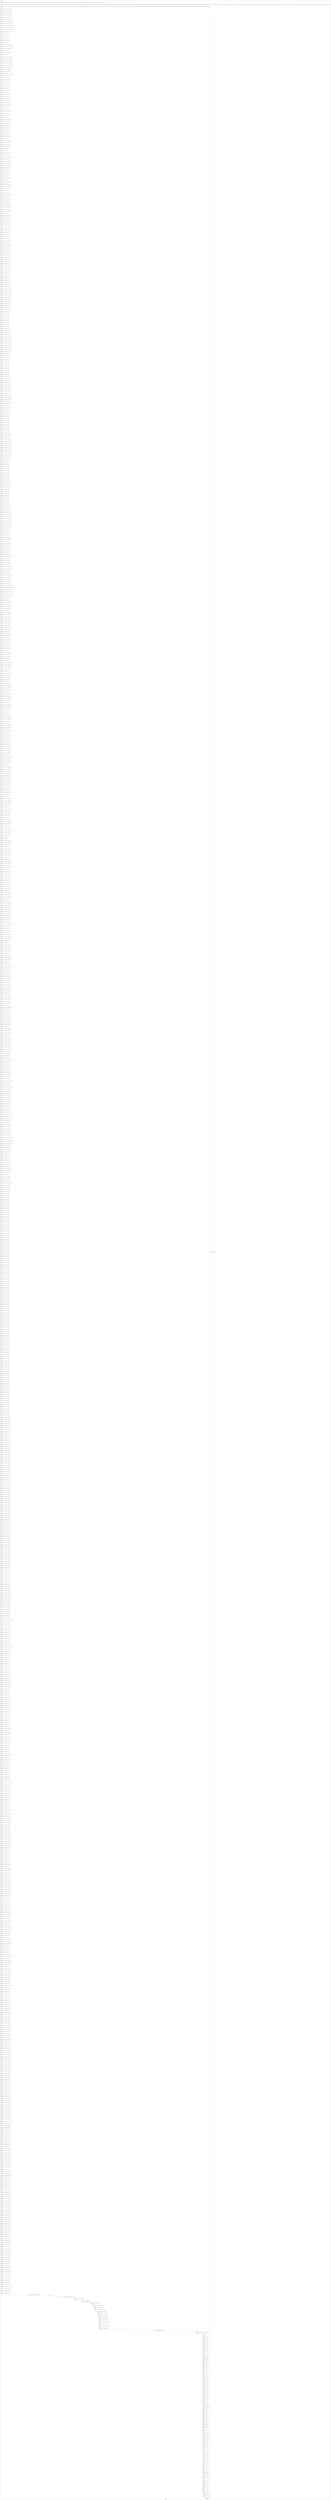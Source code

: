 digraph G {
label="Btor2XCFA";
subgraph cluster_0 {
label="main";
main_init[];
l1[];
l3[];
l4[];
l5[];
l6[];
l7[];
l8[];
l9[];
l10[];
l11[];
l12[];
l13[];
l14[];
l15[];
l16[];
l17[];
l18[];
l19[];
l20[];
l21[];
l22[];
l23[];
l24[];
l25[];
l26[];
l27[];
l28[];
l29[];
l30[];
l31[];
l32[];
l33[];
l34[];
l35[];
l36[];
l37[];
l38[];
l39[];
l40[];
l41[];
l42[];
l43[];
l44[];
l45[];
l46[];
l47[];
l48[];
l49[];
l50[];
l51[];
l52[];
l53[];
l54[];
l55[];
l56[];
l57[];
l58[];
l59[];
l60[];
l61[];
l62[];
l63[];
l64[];
l65[];
l66[];
l67[];
l68[];
l69[];
l70[];
l71[];
l72[];
l73[];
l74[];
l75[];
l76[];
l77[];
l78[];
l79[];
l80[];
l81[];
l82[];
l83[];
l84[];
l85[];
l86[];
l87[];
l88[];
l89[];
l90[];
l91[];
l92[];
l93[];
l94[];
l95[];
l96[];
l97[];
l98[];
l99[];
l100[];
l101[];
l102[];
l103[];
l104[];
l105[];
l106[];
l107[];
l108[];
l109[];
l110[];
l111[];
l112[];
l113[];
l114[];
l115[];
l116[];
l117[];
l118[];
l119[];
l120[];
l121[];
l122[];
l123[];
l124[];
l125[];
l126[];
l127[];
l128[];
l129[];
l130[];
l131[];
l132[];
l133[];
l134[];
l135[];
l136[];
l137[];
l138[];
l139[];
l140[];
l141[];
l142[];
l143[];
l144[];
l145[];
l146[];
l147[];
l148[];
l149[];
l150[];
l151[];
l152[];
l153[];
l154[];
l155[];
l156[];
l157[];
l158[];
l159[];
l160[];
l161[];
l162[];
l163[];
l164[];
l165[];
l166[];
l167[];
l168[];
l169[];
l170[];
l171[];
l172[];
l173[];
l174[];
l175[];
l176[];
l177[];
l178[];
l179[];
l180[];
l181[];
l182[];
l183[];
l184[];
l185[];
l186[];
l187[];
l188[];
l189[];
l190[];
l191[];
l192[];
l193[];
l194[];
l195[];
l196[];
l197[];
l198[];
l199[];
l200[];
l201[];
l202[];
l203[];
l204[];
l205[];
l206[];
l207[];
l208[];
l209[];
l210[];
l211[];
l212[];
l213[];
l214[];
l215[];
l216[];
l217[];
l218[];
l219[];
l220[];
l221[];
l222[];
l223[];
l224[];
l225[];
l226[];
l227[];
l228[];
l229[];
l230[];
l231[];
l232[];
l233[];
l234[];
l235[];
l236[];
l237[];
l238[];
l239[];
l240[];
l241[];
l242[];
l243[];
l244[];
l245[];
l246[];
l247[];
l248[];
l249[];
l250[];
l251[];
l252[];
l253[];
l254[];
l255[];
l256[];
l257[];
l258[];
l259[];
l260[];
l261[];
l262[];
l263[];
l264[];
l265[];
l266[];
l267[];
l268[];
l269[];
l270[];
l271[];
l272[];
l273[];
l274[];
l275[];
l276[];
l277[];
l278[];
l279[];
l280[];
l281[];
l282[];
l283[];
l284[];
l285[];
l286[];
l287[];
l288[];
l289[];
l290[];
l291[];
l292[];
l293[];
l294[];
l295[];
l296[];
l297[];
l298[];
l299[];
l300[];
l301[];
l302[];
l303[];
l304[];
l305[];
l306[];
l307[];
l308[];
l309[];
l310[];
l311[];
l312[];
l313[];
l314[];
l315[];
l316[];
l317[];
l318[];
l319[];
l320[];
l321[];
l322[];
l323[];
l324[];
l325[];
l326[];
l327[];
l328[];
l329[];
l330[];
l331[];
l332[];
l333[];
l334[];
l335[];
l336[];
l337[];
l338[];
l339[];
l340[];
l341[];
l342[];
l343[];
l344[];
l345[];
l346[];
l347[];
l348[];
l349[];
l350[];
l351[];
l352[];
l353[];
l354[];
l355[];
l356[];
l357[];
l358[];
l359[];
l360[];
l361[];
l362[];
l363[];
l364[];
l365[];
l366[];
l367[];
l368[];
l369[];
l370[];
l371[];
l372[];
l373[];
l374[];
l375[];
l376[];
l377[];
l378[];
l379[];
l380[];
l381[];
l382[];
l383[];
l384[];
l385[];
l386[];
l387[];
l388[];
l389[];
l390[];
l391[];
l392[];
l393[];
l394[];
l395[];
l396[];
l397[];
l398[];
l399[];
l400[];
l401[];
l402[];
l403[];
l404[];
l405[];
l406[];
l407[];
l408[];
l409[];
l410[];
l411[];
l412[];
l413[];
l414[];
l415[];
l416[];
l417[];
l418[];
l419[];
l420[];
l421[];
l422[];
l423[];
l424[];
l425[];
l426[];
l427[];
l428[];
l429[];
l430[];
l431[];
l432[];
l433[];
l434[];
l435[];
l436[];
l437[];
l438[];
l439[];
l440[];
l441[];
l442[];
l443[];
l444[];
l445[];
l446[];
l447[];
l448[];
l449[];
l450[];
l451[];
l452[];
l453[];
l454[];
l455[];
l456[];
l457[];
l458[];
l459[];
l460[];
l461[];
l462[];
l463[];
l464[];
l465[];
l466[];
l467[];
l468[];
l469[];
l470[];
l471[];
l472[];
l473[];
l474[];
l475[];
l476[];
l477[];
l478[];
l479[];
l480[];
l481[];
l482[];
l483[];
l484[];
l485[];
l486[];
l487[];
l488[];
l489[];
l490[];
l491[];
l492[];
l493[];
l494[];
l495[];
l496[];
l497[];
l498[];
l499[];
l500[];
l501[];
l502[];
l503[];
l504[];
l505[];
l506[];
l507[];
l508[];
l509[];
l510[];
l511[];
l512[];
l513[];
l514[];
l515[];
l516[];
l517[];
l518[];
l519[];
l520[];
l521[];
l522[];
l523[];
l524[];
l525[];
l526[];
l527[];
l528[];
l529[];
l530[];
l531[];
l532[];
l533[];
l534[];
l535[];
l536[];
l537[];
l538[];
l539[];
l540[];
l541[];
l542[];
l543[];
l544[];
l545[];
l546[];
l547[];
l548[];
l549[];
l550[];
l551[];
l552[];
l553[];
l554[];
l555[];
l556[];
l557[];
l558[];
l559[];
l560[];
l561[];
l562[];
l563[];
l564[];
l565[];
l566[];
l567[];
l568[];
l569[];
l570[];
l571[];
l572[];
l573[];
l574[];
l575[];
l576[];
l577[];
l578[];
l579[];
l580[];
l581[];
l582[];
l583[];
l584[];
l585[];
l586[];
l587[];
l588[];
l589[];
l590[];
l591[];
l592[];
l593[];
l594[];
l595[];
l596[];
l597[];
l598[];
l599[];
l600[];
l601[];
l602[];
l603[];
l604[];
l605[];
l606[];
l607[];
l608[];
l609[];
l610[];
l611[];
l612[];
l613[];
l614[];
l615[];
l616[];
l617[];
l618[];
l619[];
l620[];
l621[];
l622[];
l623[];
l624[];
l625[];
l626[];
l627[];
l628[];
l629[];
l630[];
l631[];
l632[];
l633[];
l634[];
l635[];
l636[];
l637[];
l638[];
l639[];
l640[];
l641[];
l642[];
l643[];
l644[];
l645[];
l646[];
l647[];
l648[];
l649[];
l650[];
l651[];
l652[];
l653[];
l654[];
l655[];
l656[];
l657[];
l658[];
l659[];
l660[];
l661[];
l662[];
l663[];
l664[];
l665[];
l666[];
l667[];
l668[];
l669[];
l670[];
l671[];
l672[];
l673[];
l674[];
l675[];
l676[];
l677[];
l678[];
l679[];
l680[];
l681[];
l682[];
l683[];
l684[];
l685[];
l686[];
l687[];
l688[];
l689[];
l690[];
l691[];
l692[];
l693[];
l694[];
l695[];
l696[];
l697[];
l698[];
l699[];
l700[];
l701[];
l702[];
l703[];
l704[];
l705[];
l706[];
l707[];
l708[];
l709[];
l710[];
l711[];
l712[];
l713[];
l714[];
l715[];
l716[];
l717[];
l718[];
l719[];
l720[];
l721[];
l722[];
l723[];
l724[];
l725[];
l726[];
l727[];
l728[];
l729[];
l730[];
l731[];
l732[];
l733[];
l734[];
l735[];
l736[];
l737[];
l738[];
l739[];
l740[];
l741[];
l742[];
l743[];
l744[];
l745[];
l746[];
l747[];
l748[];
l749[];
l750[];
l751[];
l752[];
l753[];
l754[];
l755[];
l756[];
l757[];
l758[];
l759[];
l760[];
l761[];
l762[];
l763[];
l764[];
l765[];
l766[];
l767[];
l768[];
l769[];
l770[];
l771[];
l772[];
l773[];
l774[];
l775[];
l776[];
l777[];
l778[];
l779[];
l780[];
l781[];
l782[];
l783[];
l784[];
l785[];
l786[];
l787[];
l788[];
l789[];
l790[];
l791[];
l792[];
l793[];
l794[];
l795[];
l796[];
l797[];
l798[];
l799[];
l800[];
l801[];
l802[];
l803[];
l804[];
l805[];
l806[];
l807[];
l808[];
l809[];
l810[];
l811[];
l812[];
l813[];
l814[];
l815[];
l816[];
l817[];
l818[];
l819[];
l820[];
l821[];
l822[];
l823[];
l824[];
l825[];
l826[];
l827[];
l828[];
l829[];
l830[];
l831[];
l832[];
l833[];
l834[];
l835[];
l836[];
l837[];
l838[];
l839[];
l840[];
l841[];
l842[];
l843[];
l844[];
l845[];
l846[];
l847[];
l848[];
l849[];
l850[];
l851[];
l852[];
l853[];
l854[];
l855[];
l856[];
l857[];
l858[];
l859[];
l860[];
l861[];
l862[];
l863[];
l864[];
l865[];
l866[];
l867[];
l868[];
l869[];
l870[];
l871[];
l872[];
l873[];
l874[];
l875[];
l876[];
l877[];
l878[];
l879[];
l880[];
l881[];
l882[];
l883[];
l884[];
l885[];
l886[];
l887[];
l888[];
l889[];
l890[];
l891[];
l892[];
l893[];
l894[];
l895[];
l896[];
l897[];
l898[];
l899[];
l900[];
l901[];
l902[];
l903[];
l904[];
l905[];
l906[];
l907[];
l908[];
l909[];
l910[];
l911[];
l912[];
l913[];
l914[];
l915[];
l916[];
l917[];
l918[];
l919[];
l920[];
l921[];
l922[];
l923[];
l924[];
l925[];
l926[];
l927[];
l928[];
l929[];
l930[];
l931[];
l932[];
l933[];
l934[];
l935[];
l936[];
l937[];
l938[];
l939[];
l940[];
l941[];
l942[];
l943[];
l944[];
l945[];
l946[];
l947[];
l948[];
l949[];
l950[];
l951[];
l952[];
l953[];
l954[];
l955[];
l956[];
l957[];
l958[];
l959[];
l960[];
l961[];
l962[];
l963[];
l964[];
l965[];
l966[];
l967[];
l968[];
l969[];
l970[];
l971[];
l972[];
l973[];
l974[];
l975[];
l976[];
l977[];
l978[];
l979[];
l980[];
l981[];
l982[];
l983[];
l984[];
l985[];
l986[];
l987[];
l988[];
l989[];
l990[];
l991[];
l992[];
l993[];
l994[];
l995[];
l996[];
l997[];
l998[];
l999[];
l1000[];
l1001[];
l1002[];
l1003[];
l1004[];
l1005[];
l1006[];
l1007[];
l1008[];
l1009[];
l1010[];
l1011[];
l1012[];
l1013[];
l1014[];
l1015[];
l1016[];
l1017[];
l1018[];
l1019[];
l1020[];
l1021[];
l1022[];
l1023[];
l1024[];
l1025[];
l1026[];
l1027[];
l1028[];
l1029[];
l1030[];
l1031[];
l1032[];
l1033[];
l1034[];
l1035[];
l1036[];
l1037[];
l1038[];
l1039[];
l1040[];
l1041[];
l1042[];
l1043[];
l1044[];
l1045[];
l1046[];
l1047[];
l1048[];
l1049[];
l1050[];
l1051[];
l1052[];
l1053[];
l1054[];
l1055[];
l1056[];
l1057[];
l1058[];
l1059[];
l1060[];
l1061[];
l1062[];
l1063[];
l1064[];
l1065[];
l1066[];
l1067[];
l1068[];
l1069[];
l1070[];
l1071[];
l1072[];
l1073[];
l1074[];
l1075[];
l1076[];
l1077[];
l1078[];
l1079[];
l1080[];
l1081[];
l1082[];
l1083[];
l1084[];
l1085[];
l1086[];
l1087[];
l1088[];
l1089[];
l1090[];
l1091[];
l1092[];
l1093[];
l1094[];
l1095[];
l1096[];
l1097[];
l1098[];
l1099[];
l1100[];
l1101[];
l1102[];
l1103[];
l1104[];
l1105[];
l1106[];
l1107[];
l1108[];
l1109[];
l1110[];
l1111[];
l1112[];
l1113[];
l1114[];
l1115[];
l1116[];
main_error[];
l1117[];
l1118[];
l1119[];
l1120[];
l1121[];
l1122[];
l1123[];
l1124[];
l1125[];
l1126[];
l1127[];
l1128[];
l1129[];
l1130[];
l1131[];
l1132[];
l1133[];
l1134[];
l1135[];
l1136[];
l1137[];
l1138[];
l1139[];
l1140[];
l1141[];
l1142[];
l1143[];
l1144[];
l1145[];
l1146[];
l1147[];
l1148[];
l1149[];
l1150[];
l1151[];
l1152[];
l1153[];
l1154[];
l1155[];
l1156[];
l1157[];
l1158[];
l1159[];
l1160[];
l1161[];
l1162[];
l1163[];
l1164[];
l1165[];
l1166[];
l1167[];
l1168[];
l1169[];
l1170[];
l1171[];
l1172[];
l1173[];
l1174[];
l1175[];
l1176[];
l1177[];
l1178[];
l1179[];
l1180[];
l1181[];
l1182[];
l1183[];
l1184[];
l1185[];
l1186[];
l1187[];
l1188[];
l1189[];
l1190[];
l1191[];
l1192[];
l1193[];
l1194[];
l1195[];
l1196[];
main_init -> l1 [label="[(assign const_5 #b00000000),(assign const_26 #b0),(assign const_167 #b00000000),(assign const_173 #b00001001),(assign const_175 #b00001000),(assign const_177 #b00000111),(assign const_179 #b00000110),(assign const_181 #b00000101),(assign const_183 #b00000100),(assign const_185 #b00000011),(assign const_187 #b00000010),(assign const_189 #b00000001),(assign const_203 #b000000000000000000000000),(assign const_205 #b00000000000000000000000000000001),(assign const_218 #b11111111),(assign const_868 #b00000000000000000000000000000000)] "];
l3 -> l4 [label="[(havoc input_172),(havoc input_174),(havoc input_176),(havoc input_178),(havoc input_180),(havoc input_182),(havoc input_184),(havoc input_186),(havoc input_188),(havoc input_190),(havoc input_202),(havoc input_208),(havoc input_214),(havoc input_217),(havoc input_222),(havoc input_226),(havoc input_230),(havoc input_242),(havoc input_246),(havoc input_251),(havoc input_255),(havoc input_261),(havoc input_265),(havoc input_270),(havoc input_274),(havoc input_280),(havoc input_284),(havoc input_289),(havoc input_293),(havoc input_299),(havoc input_303),(havoc input_308),(havoc input_312),(havoc input_318),(havoc input_322),(havoc input_327),(havoc input_331),(havoc input_337),(havoc input_341),(havoc input_346),(havoc input_350),(havoc input_356),(havoc input_360),(havoc input_365),(havoc input_369),(havoc input_375),(havoc input_379),(havoc input_384),(havoc input_388),(havoc input_394),(havoc input_398),(havoc input_403),(havoc input_407),(havoc input_413),(havoc input_417),(havoc input_422),(havoc input_426),(havoc input_481),(havoc input_563),(havoc input_565),(havoc input_570),(havoc input_572),(havoc input_577),(havoc input_579),(havoc input_583),(havoc input_586)] "];
l4 -> l5 [label="[(assign comparison_168 (ite (= const_167 state_6) #b1 #b0))] "];
l5 -> l6 [label="[(assign binary_169 (bvand (bvnot state_165) comparison_168))] "];
l6 -> l7 [label="[(assign ternary_191 (ite (= input_190 #b1) const_167 state_8))] "];
l7 -> l8 [label="[(assign ternary_192 (ite (= input_188 #b1) const_189 ternary_191))] "];
l8 -> l9 [label="[(assign ternary_193 (ite (= input_186 #b1) const_187 ternary_192))] "];
l9 -> l10 [label="[(assign ternary_194 (ite (= input_184 #b1) const_185 ternary_193))] "];
l10 -> l11 [label="[(assign ternary_195 (ite (= input_182 #b1) const_183 ternary_194))] "];
l11 -> l12 [label="[(assign ternary_196 (ite (= input_180 #b1) const_181 ternary_195))] "];
l12 -> l13 [label="[(assign ternary_197 (ite (= input_178 #b1) const_179 ternary_196))] "];
l13 -> l14 [label="[(assign ternary_198 (ite (= input_176 #b1) const_177 ternary_197))] "];
l14 -> l15 [label="[(assign ternary_199 (ite (= input_174 #b1) const_175 ternary_198))] "];
l15 -> l16 [label="[(assign ternary_200 (ite (= input_172 #b1) const_173 ternary_199))] "];
l16 -> l17 [label="[(assign binary_204 (++ const_203 state_10))] "];
l17 -> l18 [label="[(assign binary_206 (bvsub binary_204 const_205))] "];
l18 -> l19 [label="[(assign slice_207 (extract binary_206 0 8))] "];
l19 -> l20 [label="[(assign binary_209 (bvadd const_205 binary_204))] "];
l20 -> l21 [label="[(assign slice_210 (extract binary_209 0 8))] "];
l21 -> l22 [label="[(assign ternary_211 (ite (= input_208 #b1) slice_210 state_10))] "];
l22 -> l23 [label="[(assign ternary_212 (ite (= input_202 #b1) slice_207 ternary_211))] "];
l23 -> l24 [label="[(assign ternary_215 (ite (= input_214 #b1) state_8 state_12))] "];
l24 -> l25 [label="[(assign binary_219 (bvxor const_218 state_22))] "];
l25 -> l26 [label="[(assign ternary_220 (ite (= input_217 #b1) binary_219 state_14))] "];
l26 -> l27 [label="[(assign binary_223 (bvxor const_218 state_24))] "];
l27 -> l28 [label="[(assign ternary_224 (ite (= input_222 #b1) binary_223 state_16))] "];
l28 -> l29 [label="[(assign ternary_227 (ite (= input_217 #b1) const_189 state_18))] "];
l29 -> l30 [label="[(assign ternary_228 (ite (= input_226 #b1) const_167 ternary_227))] "];
l30 -> l31 [label="[(assign ternary_231 (ite (= input_202 #b1) const_189 state_20))] "];
l31 -> l32 [label="[(assign ternary_232 (ite (= input_230 #b1) const_167 ternary_231))] "];
l32 -> l33 [label="[(assign ternary_234 (ite (= input_230 #b1) state_12 binary_219))] "];
l33 -> l34 [label="[(assign ternary_235 (ite (= input_217 #b1) const_218 ternary_234))] "];
l34 -> l35 [label="[(assign binary_236 (bvxor const_218 ternary_235))] "];
l35 -> l36 [label="[(assign ternary_238 (ite (= input_226 #b1) state_14 binary_223))] "];
l36 -> l37 [label="[(assign ternary_239 (ite (= input_222 #b1) const_218 ternary_238))] "];
l37 -> l38 [label="[(assign binary_240 (bvxor const_218 ternary_239))] "];
l38 -> l39 [label="[(assign binary_243 (bvor (bvnot state_27) input_242))] "];
l39 -> l40 [label="[(assign binary_244 (bvand binary_243 (bvnot input_190)))] "];
l40 -> l41 [label="[(assign binary_247 (bvand state_29 (bvnot input_246)))] "];
l41 -> l42 [label="[(assign binary_248 (bvor binary_247 input_190))] "];
l42 -> l43 [label="[(assign binary_250 (bvor state_31 input_246))] "];
l43 -> l44 [label="[(assign binary_252 (bvand binary_250 (bvnot input_251)))] "];
l44 -> l45 [label="[(assign binary_254 (bvor state_33 input_251))] "];
l45 -> l46 [label="[(assign binary_256 (bvand binary_254 (bvnot input_255)))] "];
l46 -> l47 [label="[(assign binary_258 (bvor state_35 input_255))] "];
l47 -> l48 [label="[(assign binary_259 (bvand binary_258 (bvnot input_242)))] "];
l48 -> l49 [label="[(assign binary_262 (bvor (bvnot state_37) input_261))] "];
l49 -> l50 [label="[(assign binary_263 (bvand binary_262 (bvnot input_188)))] "];
l50 -> l51 [label="[(assign binary_266 (bvand state_39 (bvnot input_265)))] "];
l51 -> l52 [label="[(assign binary_267 (bvor binary_266 input_188))] "];
l52 -> l53 [label="[(assign binary_269 (bvor state_41 input_265))] "];
l53 -> l54 [label="[(assign binary_271 (bvand binary_269 (bvnot input_270)))] "];
l54 -> l55 [label="[(assign binary_273 (bvor state_43 input_270))] "];
l55 -> l56 [label="[(assign binary_275 (bvand binary_273 (bvnot input_274)))] "];
l56 -> l57 [label="[(assign binary_277 (bvor state_45 input_274))] "];
l57 -> l58 [label="[(assign binary_278 (bvand binary_277 (bvnot input_261)))] "];
l58 -> l59 [label="[(assign binary_281 (bvor (bvnot state_47) input_280))] "];
l59 -> l60 [label="[(assign binary_282 (bvand binary_281 (bvnot input_186)))] "];
l60 -> l61 [label="[(assign binary_285 (bvand state_49 (bvnot input_284)))] "];
l61 -> l62 [label="[(assign binary_286 (bvor binary_285 input_186))] "];
l62 -> l63 [label="[(assign binary_288 (bvor state_51 input_284))] "];
l63 -> l64 [label="[(assign binary_290 (bvand binary_288 (bvnot input_289)))] "];
l64 -> l65 [label="[(assign binary_292 (bvor state_53 input_289))] "];
l65 -> l66 [label="[(assign binary_294 (bvand binary_292 (bvnot input_293)))] "];
l66 -> l67 [label="[(assign binary_296 (bvor state_55 input_293))] "];
l67 -> l68 [label="[(assign binary_297 (bvand binary_296 (bvnot input_280)))] "];
l68 -> l69 [label="[(assign binary_300 (bvor (bvnot state_57) input_299))] "];
l69 -> l70 [label="[(assign binary_301 (bvand binary_300 (bvnot input_184)))] "];
l70 -> l71 [label="[(assign binary_304 (bvand state_59 (bvnot input_303)))] "];
l71 -> l72 [label="[(assign binary_305 (bvor binary_304 input_184))] "];
l72 -> l73 [label="[(assign binary_307 (bvor state_61 input_303))] "];
l73 -> l74 [label="[(assign binary_309 (bvand binary_307 (bvnot input_308)))] "];
l74 -> l75 [label="[(assign binary_311 (bvor state_63 input_308))] "];
l75 -> l76 [label="[(assign binary_313 (bvand binary_311 (bvnot input_312)))] "];
l76 -> l77 [label="[(assign binary_315 (bvor state_65 input_312))] "];
l77 -> l78 [label="[(assign binary_316 (bvand binary_315 (bvnot input_299)))] "];
l78 -> l79 [label="[(assign binary_319 (bvor (bvnot state_67) input_318))] "];
l79 -> l80 [label="[(assign binary_320 (bvand binary_319 (bvnot input_182)))] "];
l80 -> l81 [label="[(assign binary_323 (bvand state_69 (bvnot input_322)))] "];
l81 -> l82 [label="[(assign binary_324 (bvor binary_323 input_182))] "];
l82 -> l83 [label="[(assign binary_326 (bvor state_71 input_322))] "];
l83 -> l84 [label="[(assign binary_328 (bvand binary_326 (bvnot input_327)))] "];
l84 -> l85 [label="[(assign binary_330 (bvor state_73 input_327))] "];
l85 -> l86 [label="[(assign binary_332 (bvand binary_330 (bvnot input_331)))] "];
l86 -> l87 [label="[(assign binary_334 (bvor state_75 input_331))] "];
l87 -> l88 [label="[(assign binary_335 (bvand binary_334 (bvnot input_318)))] "];
l88 -> l89 [label="[(assign binary_338 (bvor (bvnot state_77) input_337))] "];
l89 -> l90 [label="[(assign binary_339 (bvand binary_338 (bvnot input_180)))] "];
l90 -> l91 [label="[(assign binary_342 (bvand state_79 (bvnot input_341)))] "];
l91 -> l92 [label="[(assign binary_343 (bvor binary_342 input_180))] "];
l92 -> l93 [label="[(assign binary_345 (bvor state_81 input_341))] "];
l93 -> l94 [label="[(assign binary_347 (bvand binary_345 (bvnot input_346)))] "];
l94 -> l95 [label="[(assign binary_349 (bvor state_83 input_346))] "];
l95 -> l96 [label="[(assign binary_351 (bvand binary_349 (bvnot input_350)))] "];
l96 -> l97 [label="[(assign binary_353 (bvor state_85 input_350))] "];
l97 -> l98 [label="[(assign binary_354 (bvand binary_353 (bvnot input_337)))] "];
l98 -> l99 [label="[(assign binary_357 (bvor (bvnot state_87) input_356))] "];
l99 -> l100 [label="[(assign binary_358 (bvand binary_357 (bvnot input_178)))] "];
l100 -> l101 [label="[(assign binary_361 (bvand state_89 (bvnot input_360)))] "];
l101 -> l102 [label="[(assign binary_362 (bvor binary_361 input_178))] "];
l102 -> l103 [label="[(assign binary_364 (bvor state_91 input_360))] "];
l103 -> l104 [label="[(assign binary_366 (bvand binary_364 (bvnot input_365)))] "];
l104 -> l105 [label="[(assign binary_368 (bvor state_93 input_365))] "];
l105 -> l106 [label="[(assign binary_370 (bvand binary_368 (bvnot input_369)))] "];
l106 -> l107 [label="[(assign binary_372 (bvor state_95 input_369))] "];
l107 -> l108 [label="[(assign binary_373 (bvand binary_372 (bvnot input_356)))] "];
l108 -> l109 [label="[(assign binary_376 (bvor (bvnot state_97) input_375))] "];
l109 -> l110 [label="[(assign binary_377 (bvand binary_376 (bvnot input_176)))] "];
l110 -> l111 [label="[(assign binary_380 (bvand state_99 (bvnot input_379)))] "];
l111 -> l112 [label="[(assign binary_381 (bvor binary_380 input_176))] "];
l112 -> l113 [label="[(assign binary_383 (bvor state_101 input_379))] "];
l113 -> l114 [label="[(assign binary_385 (bvand binary_383 (bvnot input_384)))] "];
l114 -> l115 [label="[(assign binary_387 (bvor state_103 input_384))] "];
l115 -> l116 [label="[(assign binary_389 (bvand binary_387 (bvnot input_388)))] "];
l116 -> l117 [label="[(assign binary_391 (bvor state_105 input_388))] "];
l117 -> l118 [label="[(assign binary_392 (bvand binary_391 (bvnot input_375)))] "];
l118 -> l119 [label="[(assign binary_395 (bvor (bvnot state_107) input_394))] "];
l119 -> l120 [label="[(assign binary_396 (bvand binary_395 (bvnot input_174)))] "];
l120 -> l121 [label="[(assign binary_399 (bvand state_109 (bvnot input_398)))] "];
l121 -> l122 [label="[(assign binary_400 (bvor binary_399 input_174))] "];
l122 -> l123 [label="[(assign binary_402 (bvor state_111 input_398))] "];
l123 -> l124 [label="[(assign binary_404 (bvand binary_402 (bvnot input_403)))] "];
l124 -> l125 [label="[(assign binary_406 (bvor state_113 input_403))] "];
l125 -> l126 [label="[(assign binary_408 (bvand binary_406 (bvnot input_407)))] "];
l126 -> l127 [label="[(assign binary_410 (bvor state_115 input_407))] "];
l127 -> l128 [label="[(assign binary_411 (bvand binary_410 (bvnot input_394)))] "];
l128 -> l129 [label="[(assign binary_414 (bvor (bvnot state_117) input_413))] "];
l129 -> l130 [label="[(assign binary_415 (bvand binary_414 (bvnot input_172)))] "];
l130 -> l131 [label="[(assign binary_418 (bvand state_119 (bvnot input_417)))] "];
l131 -> l132 [label="[(assign binary_419 (bvor binary_418 input_172))] "];
l132 -> l133 [label="[(assign binary_421 (bvor state_121 input_417))] "];
l133 -> l134 [label="[(assign binary_423 (bvand binary_421 (bvnot input_422)))] "];
l134 -> l135 [label="[(assign binary_425 (bvor state_123 input_422))] "];
l135 -> l136 [label="[(assign binary_427 (bvand binary_425 (bvnot input_426)))] "];
l136 -> l137 [label="[(assign binary_429 (bvor state_125 input_426))] "];
l137 -> l138 [label="[(assign binary_430 (bvand binary_429 (bvnot input_413)))] "];
l138 -> l139 [label="[(assign binary_432 (bvand (bvnot state_127) (bvnot input_190)))] "];
l139 -> l140 [label="[(assign binary_433 (bvand binary_432 (bvnot input_188)))] "];
l140 -> l141 [label="[(assign binary_434 (bvand binary_433 (bvnot input_186)))] "];
l141 -> l142 [label="[(assign binary_435 (bvand binary_434 (bvnot input_184)))] "];
l142 -> l143 [label="[(assign binary_436 (bvand binary_435 (bvnot input_182)))] "];
l143 -> l144 [label="[(assign binary_437 (bvand binary_436 (bvnot input_180)))] "];
l144 -> l145 [label="[(assign binary_438 (bvand binary_437 (bvnot input_178)))] "];
l145 -> l146 [label="[(assign binary_439 (bvand binary_438 (bvnot input_176)))] "];
l146 -> l147 [label="[(assign binary_440 (bvand binary_439 (bvnot input_174)))] "];
l147 -> l148 [label="[(assign binary_441 (bvand binary_440 (bvnot input_172)))] "];
l148 -> l149 [label="[(assign binary_442 (bvor binary_441 input_214))] "];
l149 -> l150 [label="[(assign binary_444 (bvor state_129 input_190))] "];
l150 -> l151 [label="[(assign binary_445 (bvor binary_444 input_188))] "];
l151 -> l152 [label="[(assign binary_446 (bvor binary_445 input_186))] "];
l152 -> l153 [label="[(assign binary_447 (bvor binary_446 input_184))] "];
l153 -> l154 [label="[(assign binary_448 (bvor binary_447 input_182))] "];
l154 -> l155 [label="[(assign binary_449 (bvor binary_448 input_180))] "];
l155 -> l156 [label="[(assign binary_450 (bvor binary_449 input_178))] "];
l156 -> l157 [label="[(assign binary_451 (bvor binary_450 input_176))] "];
l157 -> l158 [label="[(assign binary_452 (bvor binary_451 input_174))] "];
l158 -> l159 [label="[(assign binary_453 (bvor binary_452 input_172))] "];
l159 -> l160 [label="[(assign binary_454 (bvand binary_453 (bvnot input_208)))] "];
l160 -> l161 [label="[(assign binary_456 (bvand state_131 (bvnot input_246)))] "];
l161 -> l162 [label="[(assign binary_457 (bvand binary_456 (bvnot input_265)))] "];
l162 -> l163 [label="[(assign binary_458 (bvand binary_457 (bvnot input_284)))] "];
l163 -> l164 [label="[(assign binary_459 (bvand binary_458 (bvnot input_303)))] "];
l164 -> l165 [label="[(assign binary_460 (bvand binary_459 (bvnot input_322)))] "];
l165 -> l166 [label="[(assign binary_461 (bvand binary_460 (bvnot input_341)))] "];
l166 -> l167 [label="[(assign binary_462 (bvand binary_461 (bvnot input_360)))] "];
l167 -> l168 [label="[(assign binary_463 (bvand binary_462 (bvnot input_379)))] "];
l168 -> l169 [label="[(assign binary_464 (bvand binary_463 (bvnot input_398)))] "];
l169 -> l170 [label="[(assign binary_465 (bvand binary_464 (bvnot input_417)))] "];
l170 -> l171 [label="[(assign binary_466 (bvor binary_465 input_208))] "];
l171 -> l172 [label="[(assign binary_468 (bvor state_133 input_246))] "];
l172 -> l173 [label="[(assign binary_469 (bvor binary_468 input_265))] "];
l173 -> l174 [label="[(assign binary_470 (bvor binary_469 input_284))] "];
l174 -> l175 [label="[(assign binary_471 (bvor binary_470 input_303))] "];
l175 -> l176 [label="[(assign binary_472 (bvor binary_471 input_322))] "];
l176 -> l177 [label="[(assign binary_473 (bvor binary_472 input_341))] "];
l177 -> l178 [label="[(assign binary_474 (bvor binary_473 input_360))] "];
l178 -> l179 [label="[(assign binary_475 (bvor binary_474 input_379))] "];
l179 -> l180 [label="[(assign binary_476 (bvor binary_475 input_398))] "];
l180 -> l181 [label="[(assign binary_477 (bvor binary_476 input_417))] "];
l181 -> l182 [label="[(assign binary_478 (bvand binary_477 (bvnot input_214)))] "];
l182 -> l183 [label="[(assign binary_482 (bvor (bvnot state_137) input_481))] "];
l183 -> l184 [label="[(assign binary_483 (bvand binary_482 (bvnot input_214)))] "];
l184 -> l185 [label="[(assign binary_485 (bvand state_139 (bvnot input_251)))] "];
l185 -> l186 [label="[(assign binary_486 (bvand binary_485 (bvnot input_270)))] "];
l186 -> l187 [label="[(assign binary_487 (bvand binary_486 (bvnot input_289)))] "];
l187 -> l188 [label="[(assign binary_488 (bvand binary_487 (bvnot input_308)))] "];
l188 -> l189 [label="[(assign binary_489 (bvand binary_488 (bvnot input_327)))] "];
l189 -> l190 [label="[(assign binary_490 (bvand binary_489 (bvnot input_346)))] "];
l190 -> l191 [label="[(assign binary_491 (bvand binary_490 (bvnot input_365)))] "];
l191 -> l192 [label="[(assign binary_492 (bvand binary_491 (bvnot input_384)))] "];
l192 -> l193 [label="[(assign binary_493 (bvand binary_492 (bvnot input_403)))] "];
l193 -> l194 [label="[(assign binary_494 (bvand binary_493 (bvnot input_422)))] "];
l194 -> l195 [label="[(assign binary_495 (bvor binary_494 input_214))] "];
l195 -> l196 [label="[(assign binary_497 (bvand state_141 (bvnot input_481)))] "];
l196 -> l197 [label="[(assign binary_498 (bvor binary_497 input_230))] "];
l197 -> l198 [label="[(assign binary_500 (bvor state_143 input_251))] "];
l198 -> l199 [label="[(assign binary_501 (bvor binary_500 input_270))] "];
l199 -> l200 [label="[(assign binary_502 (bvor binary_501 input_289))] "];
l200 -> l201 [label="[(assign binary_503 (bvor binary_502 input_308))] "];
l201 -> l202 [label="[(assign binary_504 (bvor binary_503 input_327))] "];
l202 -> l203 [label="[(assign binary_505 (bvor binary_504 input_346))] "];
l203 -> l204 [label="[(assign binary_506 (bvor binary_505 input_365))] "];
l204 -> l205 [label="[(assign binary_507 (bvor binary_506 input_384))] "];
l205 -> l206 [label="[(assign binary_508 (bvor binary_507 input_403))] "];
l206 -> l207 [label="[(assign binary_509 (bvor binary_508 input_422))] "];
l207 -> l208 [label="[(assign binary_510 (bvand binary_509 (bvnot input_230)))] "];
l208 -> l209 [label="[(assign binary_512 (bvand (bvnot state_145) (bvnot input_217)))] "];
l209 -> l210 [label="[(assign binary_513 (bvor binary_512 input_226))] "];
l210 -> l211 [label="[(assign binary_515 (bvand state_147 (bvnot input_255)))] "];
l211 -> l212 [label="[(assign binary_516 (bvand binary_515 (bvnot input_274)))] "];
l212 -> l213 [label="[(assign binary_517 (bvand binary_516 (bvnot input_293)))] "];
l213 -> l214 [label="[(assign binary_518 (bvand binary_517 (bvnot input_312)))] "];
l214 -> l215 [label="[(assign binary_519 (bvand binary_518 (bvnot input_331)))] "];
l215 -> l216 [label="[(assign binary_520 (bvand binary_519 (bvnot input_350)))] "];
l216 -> l217 [label="[(assign binary_521 (bvand binary_520 (bvnot input_369)))] "];
l217 -> l218 [label="[(assign binary_522 (bvand binary_521 (bvnot input_388)))] "];
l218 -> l219 [label="[(assign binary_523 (bvand binary_522 (bvnot input_407)))] "];
l219 -> l220 [label="[(assign binary_524 (bvand binary_523 (bvnot input_426)))] "];
l220 -> l221 [label="[(assign binary_525 (bvor binary_524 input_217))] "];
l221 -> l222 [label="[(assign binary_527 (bvor state_149 input_255))] "];
l222 -> l223 [label="[(assign binary_528 (bvor binary_527 input_274))] "];
l223 -> l224 [label="[(assign binary_529 (bvor binary_528 input_293))] "];
l224 -> l225 [label="[(assign binary_530 (bvor binary_529 input_312))] "];
l225 -> l226 [label="[(assign binary_531 (bvor binary_530 input_331))] "];
l226 -> l227 [label="[(assign binary_532 (bvor binary_531 input_350))] "];
l227 -> l228 [label="[(assign binary_533 (bvor binary_532 input_369))] "];
l228 -> l229 [label="[(assign binary_534 (bvor binary_533 input_388))] "];
l229 -> l230 [label="[(assign binary_535 (bvor binary_534 input_407))] "];
l230 -> l231 [label="[(assign binary_536 (bvor binary_535 input_426))] "];
l231 -> l232 [label="[(assign binary_537 (bvand binary_536 (bvnot input_226)))] "];
l232 -> l233 [label="[(assign binary_539 (bvor (bvnot state_151) input_242))] "];
l233 -> l234 [label="[(assign binary_540 (bvor binary_539 input_261))] "];
l234 -> l235 [label="[(assign binary_541 (bvor binary_540 input_280))] "];
l235 -> l236 [label="[(assign binary_542 (bvor binary_541 input_299))] "];
l236 -> l237 [label="[(assign binary_543 (bvor binary_542 input_318))] "];
l237 -> l238 [label="[(assign binary_544 (bvor binary_543 input_337))] "];
l238 -> l239 [label="[(assign binary_545 (bvor binary_544 input_356))] "];
l239 -> l240 [label="[(assign binary_546 (bvor binary_545 input_375))] "];
l240 -> l241 [label="[(assign binary_547 (bvor binary_546 input_394))] "];
l241 -> l242 [label="[(assign binary_548 (bvor binary_547 input_413))] "];
l242 -> l243 [label="[(assign binary_549 (bvand binary_548 (bvnot input_222)))] "];
l243 -> l244 [label="[(assign binary_551 (bvand state_153 (bvnot input_242)))] "];
l244 -> l245 [label="[(assign binary_552 (bvand binary_551 (bvnot input_261)))] "];
l245 -> l246 [label="[(assign binary_553 (bvand binary_552 (bvnot input_280)))] "];
l246 -> l247 [label="[(assign binary_554 (bvand binary_553 (bvnot input_299)))] "];
l247 -> l248 [label="[(assign binary_555 (bvand binary_554 (bvnot input_318)))] "];
l248 -> l249 [label="[(assign binary_556 (bvand binary_555 (bvnot input_337)))] "];
l249 -> l250 [label="[(assign binary_557 (bvand binary_556 (bvnot input_356)))] "];
l250 -> l251 [label="[(assign binary_558 (bvand binary_557 (bvnot input_375)))] "];
l251 -> l252 [label="[(assign binary_559 (bvand binary_558 (bvnot input_394)))] "];
l252 -> l253 [label="[(assign binary_560 (bvand binary_559 (bvnot input_413)))] "];
l253 -> l254 [label="[(assign binary_561 (bvor binary_560 input_222))] "];
l254 -> l255 [label="[(assign binary_564 (bvand state_155 (bvnot input_563)))] "];
l255 -> l256 [label="[(assign binary_566 (bvor binary_564 input_565))] "];
l256 -> l257 [label="[(assign binary_568 (bvor state_157 input_563))] "];
l257 -> l258 [label="[(assign binary_569 (bvand binary_568 (bvnot input_565)))] "];
l258 -> l259 [label="[(assign binary_571 (bvand binary_569 (bvnot input_570)))] "];
l259 -> l260 [label="[(assign binary_573 (bvor binary_571 input_572))] "];
l260 -> l261 [label="[(assign binary_575 (bvor (bvnot state_159) input_570))] "];
l261 -> l262 [label="[(assign binary_576 (bvand binary_575 (bvnot input_572)))] "];
l262 -> l263 [label="[(assign binary_578 (bvand binary_576 (bvnot input_577)))] "];
l263 -> l264 [label="[(assign binary_580 (bvor binary_578 input_579))] "];
l264 -> l265 [label="[(assign binary_582 (bvor state_161 input_577))] "];
l265 -> l266 [label="[(assign binary_584 (bvand binary_582 (bvnot input_583)))] "];
l266 -> l267 [label="[(assign binary_585 (bvand binary_584 (bvnot input_579)))] "];
l267 -> l268 [label="[(assign binary_587 (bvor binary_585 input_586))] "];
l268 -> l269 [label="[(assign binary_589 (bvor state_163 input_583))] "];
l269 -> l270 [label="[(assign binary_590 (bvand binary_589 (bvnot input_586)))] "];
l270 -> l271 [label="[(assign binary_592 (bvor state_141 (bvnot input_481)))] "];
l271 -> l272 [label="[(assign comparison_593 (ite (= const_218 binary_219) #b1 #b0))] "];
l272 -> l273 [label="[(assign binary_594 (bvand state_155 (bvnot comparison_593)))] "];
l273 -> l274 [label="[(assign binary_595 (bvor (bvnot input_563) binary_594))] "];
l274 -> l275 [label="[(assign binary_596 (bvand binary_592 binary_595))] "];
l275 -> l276 [label="[(assign comparison_597 (ite (= const_189 state_20) #b1 #b0))] "];
l276 -> l277 [label="[(assign binary_598 (bvand comparison_593 comparison_597))] "];
l277 -> l278 [label="[(assign binary_599 (bvand state_157 binary_598))] "];
l278 -> l279 [label="[(assign binary_600 (bvor (bvnot input_565) binary_599))] "];
l279 -> l280 [label="[(assign binary_601 (bvand binary_596 binary_600))] "];
l280 -> l281 [label="[(assign comparison_602 (ite (= const_167 state_18) #b1 #b0))] "];
l281 -> l282 [label="[(assign binary_603 (bvand (bvnot comparison_593) comparison_602))] "];
l282 -> l283 [label="[(assign comparison_604 (ite (= const_218 binary_223) #b1 #b0))] "];
l283 -> l284 [label="[(assign comparison_605 (ite (= const_167 state_20) #b1 #b0))] "];
l284 -> l285 [label="[(assign binary_606 (bvor (bvnot comparison_593) comparison_605))] "];
l285 -> l286 [label="[(assign binary_607 (bvand (bvnot comparison_604) binary_606))] "];
l286 -> l287 [label="[(assign binary_608 (bvor binary_603 binary_607))] "];
l287 -> l288 [label="[(assign binary_609 (bvand state_157 binary_608))] "];
l288 -> l289 [label="[(assign binary_610 (bvor (bvnot input_570) binary_609))] "];
l289 -> l290 [label="[(assign binary_611 (bvand binary_601 binary_610))] "];
l290 -> l291 [label="[(assign comparison_612 (ite (= const_189 state_18) #b1 #b0))] "];
l291 -> l292 [label="[(assign binary_613 (bvand comparison_604 comparison_612))] "];
l292 -> l293 [label="[(assign binary_614 (bvor binary_598 binary_613))] "];
l293 -> l294 [label="[(assign binary_615 (bvand (bvnot state_159) binary_614))] "];
l294 -> l295 [label="[(assign binary_616 (bvor (bvnot input_572) binary_615))] "];
l295 -> l296 [label="[(assign binary_617 (bvand binary_611 binary_616))] "];
l296 -> l297 [label="[(assign binary_618 (bvor binary_603 (bvnot comparison_604)))] "];
l297 -> l298 [label="[(assign binary_619 (bvand (bvnot state_159) binary_618))] "];
l298 -> l299 [label="[(assign binary_620 (bvor (bvnot input_577) binary_619))] "];
l299 -> l300 [label="[(assign binary_621 (bvand binary_617 binary_620))] "];
l300 -> l301 [label="[(assign binary_622 (bvand state_161 (bvnot comparison_604)))] "];
l301 -> l302 [label="[(assign binary_623 (bvor (bvnot input_583) binary_622))] "];
l302 -> l303 [label="[(assign binary_624 (bvand binary_621 binary_623))] "];
l303 -> l304 [label="[(assign binary_625 (bvor comparison_593 comparison_612))] "];
l304 -> l305 [label="[(assign binary_626 (bvand comparison_604 binary_625))] "];
l305 -> l306 [label="[(assign binary_627 (bvand state_161 binary_626))] "];
l306 -> l307 [label="[(assign binary_628 (bvor (bvnot input_579) binary_627))] "];
l307 -> l308 [label="[(assign binary_629 (bvand binary_624 binary_628))] "];
l308 -> l309 [label="[(assign binary_630 (bvand state_163 comparison_604))] "];
l309 -> l310 [label="[(assign binary_631 (bvor (bvnot input_586) binary_630))] "];
l310 -> l311 [label="[(assign binary_632 (bvand binary_629 binary_631))] "];
l311 -> l312 [label="[(assign binary_633 (bvand state_29 state_131))] "];
l312 -> l313 [label="[(assign comparison_634 (ite (= const_167 state_8) #b1 #b0))] "];
l313 -> l314 [label="[(assign binary_635 (bvand binary_633 comparison_634))] "];
l314 -> l315 [label="[(assign binary_636 (bvor (bvnot input_246) binary_635))] "];
l315 -> l316 [label="[(assign binary_637 (bvand binary_632 binary_636))] "];
l316 -> l317 [label="[(assign binary_638 (bvand state_31 state_139))] "];
l317 -> l318 [label="[(assign comparison_639 (ite (= const_167 state_12) #b1 #b0))] "];
l318 -> l319 [label="[(assign binary_640 (bvand binary_638 comparison_639))] "];
l319 -> l320 [label="[(assign binary_641 (bvor (bvnot input_251) binary_640))] "];
l320 -> l321 [label="[(assign binary_642 (bvand binary_637 binary_641))] "];
l321 -> l322 [label="[(assign binary_643 (bvand state_33 state_147))] "];
l322 -> l323 [label="[(assign comparison_644 (ite (= const_167 state_14) #b1 #b0))] "];
l323 -> l324 [label="[(assign binary_645 (bvand binary_643 comparison_644))] "];
l324 -> l325 [label="[(assign binary_646 (bvor (bvnot input_255) binary_645))] "];
l325 -> l326 [label="[(assign binary_647 (bvand binary_642 binary_646))] "];
l326 -> l327 [label="[(assign binary_648 (bvand state_35 state_153))] "];
l327 -> l328 [label="[(assign comparison_649 (ite (= const_167 state_16) #b1 #b0))] "];
l328 -> l329 [label="[(assign binary_650 (bvand binary_648 comparison_649))] "];
l329 -> l330 [label="[(assign binary_651 (bvor (bvnot input_242) binary_650))] "];
l330 -> l331 [label="[(assign binary_652 (bvand binary_647 binary_651))] "];
l331 -> l332 [label="[(assign binary_653 (bvand state_39 state_131))] "];
l332 -> l333 [label="[(assign comparison_654 (ite (= const_189 state_8) #b1 #b0))] "];
l333 -> l334 [label="[(assign binary_655 (bvand binary_653 comparison_654))] "];
l334 -> l335 [label="[(assign binary_656 (bvor (bvnot input_265) binary_655))] "];
l335 -> l336 [label="[(assign binary_657 (bvand binary_652 binary_656))] "];
l336 -> l337 [label="[(assign binary_658 (bvand state_41 state_139))] "];
l337 -> l338 [label="[(assign comparison_659 (ite (= const_189 state_12) #b1 #b0))] "];
l338 -> l339 [label="[(assign binary_660 (bvand binary_658 comparison_659))] "];
l339 -> l340 [label="[(assign binary_661 (bvor (bvnot input_270) binary_660))] "];
l340 -> l341 [label="[(assign binary_662 (bvand binary_657 binary_661))] "];
l341 -> l342 [label="[(assign binary_663 (bvand state_43 state_147))] "];
l342 -> l343 [label="[(assign comparison_664 (ite (= const_189 state_14) #b1 #b0))] "];
l343 -> l344 [label="[(assign binary_665 (bvand binary_663 comparison_664))] "];
l344 -> l345 [label="[(assign binary_666 (bvor (bvnot input_274) binary_665))] "];
l345 -> l346 [label="[(assign binary_667 (bvand binary_662 binary_666))] "];
l346 -> l347 [label="[(assign binary_668 (bvand state_45 state_153))] "];
l347 -> l348 [label="[(assign comparison_669 (ite (= const_189 state_16) #b1 #b0))] "];
l348 -> l349 [label="[(assign binary_670 (bvand binary_668 comparison_669))] "];
l349 -> l350 [label="[(assign binary_671 (bvor (bvnot input_261) binary_670))] "];
l350 -> l351 [label="[(assign binary_672 (bvand binary_667 binary_671))] "];
l351 -> l352 [label="[(assign binary_673 (bvand state_49 state_131))] "];
l352 -> l353 [label="[(assign comparison_674 (ite (= const_187 state_8) #b1 #b0))] "];
l353 -> l354 [label="[(assign binary_675 (bvand binary_673 comparison_674))] "];
l354 -> l355 [label="[(assign binary_676 (bvor (bvnot input_284) binary_675))] "];
l355 -> l356 [label="[(assign binary_677 (bvand binary_672 binary_676))] "];
l356 -> l357 [label="[(assign binary_678 (bvand state_51 state_139))] "];
l357 -> l358 [label="[(assign comparison_679 (ite (= const_187 state_12) #b1 #b0))] "];
l358 -> l359 [label="[(assign binary_680 (bvand binary_678 comparison_679))] "];
l359 -> l360 [label="[(assign binary_681 (bvor (bvnot input_289) binary_680))] "];
l360 -> l361 [label="[(assign binary_682 (bvand binary_677 binary_681))] "];
l361 -> l362 [label="[(assign binary_683 (bvand state_53 state_147))] "];
l362 -> l363 [label="[(assign comparison_684 (ite (= const_187 state_14) #b1 #b0))] "];
l363 -> l364 [label="[(assign binary_685 (bvand binary_683 comparison_684))] "];
l364 -> l365 [label="[(assign binary_686 (bvor (bvnot input_293) binary_685))] "];
l365 -> l366 [label="[(assign binary_687 (bvand binary_682 binary_686))] "];
l366 -> l367 [label="[(assign binary_688 (bvand state_55 state_153))] "];
l367 -> l368 [label="[(assign comparison_689 (ite (= const_187 state_16) #b1 #b0))] "];
l368 -> l369 [label="[(assign binary_690 (bvand binary_688 comparison_689))] "];
l369 -> l370 [label="[(assign binary_691 (bvor (bvnot input_280) binary_690))] "];
l370 -> l371 [label="[(assign binary_692 (bvand binary_687 binary_691))] "];
l371 -> l372 [label="[(assign binary_693 (bvand state_59 state_131))] "];
l372 -> l373 [label="[(assign comparison_694 (ite (= const_185 state_8) #b1 #b0))] "];
l373 -> l374 [label="[(assign binary_695 (bvand binary_693 comparison_694))] "];
l374 -> l375 [label="[(assign binary_696 (bvor (bvnot input_303) binary_695))] "];
l375 -> l376 [label="[(assign binary_697 (bvand binary_692 binary_696))] "];
l376 -> l377 [label="[(assign binary_698 (bvand state_61 state_139))] "];
l377 -> l378 [label="[(assign comparison_699 (ite (= const_185 state_12) #b1 #b0))] "];
l378 -> l379 [label="[(assign binary_700 (bvand binary_698 comparison_699))] "];
l379 -> l380 [label="[(assign binary_701 (bvor (bvnot input_308) binary_700))] "];
l380 -> l381 [label="[(assign binary_702 (bvand binary_697 binary_701))] "];
l381 -> l382 [label="[(assign binary_703 (bvand state_63 state_147))] "];
l382 -> l383 [label="[(assign comparison_704 (ite (= const_185 state_14) #b1 #b0))] "];
l383 -> l384 [label="[(assign binary_705 (bvand binary_703 comparison_704))] "];
l384 -> l385 [label="[(assign binary_706 (bvor (bvnot input_312) binary_705))] "];
l385 -> l386 [label="[(assign binary_707 (bvand binary_702 binary_706))] "];
l386 -> l387 [label="[(assign binary_708 (bvand state_65 state_153))] "];
l387 -> l388 [label="[(assign comparison_709 (ite (= const_185 state_16) #b1 #b0))] "];
l388 -> l389 [label="[(assign binary_710 (bvand binary_708 comparison_709))] "];
l389 -> l390 [label="[(assign binary_711 (bvor (bvnot input_299) binary_710))] "];
l390 -> l391 [label="[(assign binary_712 (bvand binary_707 binary_711))] "];
l391 -> l392 [label="[(assign binary_713 (bvand state_69 state_131))] "];
l392 -> l393 [label="[(assign comparison_714 (ite (= const_183 state_8) #b1 #b0))] "];
l393 -> l394 [label="[(assign binary_715 (bvand binary_713 comparison_714))] "];
l394 -> l395 [label="[(assign binary_716 (bvor (bvnot input_322) binary_715))] "];
l395 -> l396 [label="[(assign binary_717 (bvand binary_712 binary_716))] "];
l396 -> l397 [label="[(assign binary_718 (bvand state_71 state_139))] "];
l397 -> l398 [label="[(assign comparison_719 (ite (= const_183 state_12) #b1 #b0))] "];
l398 -> l399 [label="[(assign binary_720 (bvand binary_718 comparison_719))] "];
l399 -> l400 [label="[(assign binary_721 (bvor (bvnot input_327) binary_720))] "];
l400 -> l401 [label="[(assign binary_722 (bvand binary_717 binary_721))] "];
l401 -> l402 [label="[(assign binary_723 (bvand state_73 state_147))] "];
l402 -> l403 [label="[(assign comparison_724 (ite (= const_183 state_14) #b1 #b0))] "];
l403 -> l404 [label="[(assign binary_725 (bvand binary_723 comparison_724))] "];
l404 -> l405 [label="[(assign binary_726 (bvor (bvnot input_331) binary_725))] "];
l405 -> l406 [label="[(assign binary_727 (bvand binary_722 binary_726))] "];
l406 -> l407 [label="[(assign binary_728 (bvand state_75 state_153))] "];
l407 -> l408 [label="[(assign comparison_729 (ite (= const_183 state_16) #b1 #b0))] "];
l408 -> l409 [label="[(assign binary_730 (bvand binary_728 comparison_729))] "];
l409 -> l410 [label="[(assign binary_731 (bvor (bvnot input_318) binary_730))] "];
l410 -> l411 [label="[(assign binary_732 (bvand binary_727 binary_731))] "];
l411 -> l412 [label="[(assign binary_733 (bvand state_79 state_131))] "];
l412 -> l413 [label="[(assign comparison_734 (ite (= const_181 state_8) #b1 #b0))] "];
l413 -> l414 [label="[(assign binary_735 (bvand binary_733 comparison_734))] "];
l414 -> l415 [label="[(assign binary_736 (bvor (bvnot input_341) binary_735))] "];
l415 -> l416 [label="[(assign binary_737 (bvand binary_732 binary_736))] "];
l416 -> l417 [label="[(assign binary_738 (bvand state_81 state_139))] "];
l417 -> l418 [label="[(assign comparison_739 (ite (= const_181 state_12) #b1 #b0))] "];
l418 -> l419 [label="[(assign binary_740 (bvand binary_738 comparison_739))] "];
l419 -> l420 [label="[(assign binary_741 (bvor (bvnot input_346) binary_740))] "];
l420 -> l421 [label="[(assign binary_742 (bvand binary_737 binary_741))] "];
l421 -> l422 [label="[(assign binary_743 (bvand state_83 state_147))] "];
l422 -> l423 [label="[(assign comparison_744 (ite (= const_181 state_14) #b1 #b0))] "];
l423 -> l424 [label="[(assign binary_745 (bvand binary_743 comparison_744))] "];
l424 -> l425 [label="[(assign binary_746 (bvor (bvnot input_350) binary_745))] "];
l425 -> l426 [label="[(assign binary_747 (bvand binary_742 binary_746))] "];
l426 -> l427 [label="[(assign binary_748 (bvand state_85 state_153))] "];
l427 -> l428 [label="[(assign comparison_749 (ite (= const_181 state_16) #b1 #b0))] "];
l428 -> l429 [label="[(assign binary_750 (bvand binary_748 comparison_749))] "];
l429 -> l430 [label="[(assign binary_751 (bvor (bvnot input_337) binary_750))] "];
l430 -> l431 [label="[(assign binary_752 (bvand binary_747 binary_751))] "];
l431 -> l432 [label="[(assign binary_753 (bvand state_89 state_131))] "];
l432 -> l433 [label="[(assign comparison_754 (ite (= const_179 state_8) #b1 #b0))] "];
l433 -> l434 [label="[(assign binary_755 (bvand binary_753 comparison_754))] "];
l434 -> l435 [label="[(assign binary_756 (bvor (bvnot input_360) binary_755))] "];
l435 -> l436 [label="[(assign binary_757 (bvand binary_752 binary_756))] "];
l436 -> l437 [label="[(assign binary_758 (bvand state_91 state_139))] "];
l437 -> l438 [label="[(assign comparison_759 (ite (= const_179 state_12) #b1 #b0))] "];
l438 -> l439 [label="[(assign binary_760 (bvand binary_758 comparison_759))] "];
l439 -> l440 [label="[(assign binary_761 (bvor (bvnot input_365) binary_760))] "];
l440 -> l441 [label="[(assign binary_762 (bvand binary_757 binary_761))] "];
l441 -> l442 [label="[(assign binary_763 (bvand state_93 state_147))] "];
l442 -> l443 [label="[(assign comparison_764 (ite (= const_179 state_14) #b1 #b0))] "];
l443 -> l444 [label="[(assign binary_765 (bvand binary_763 comparison_764))] "];
l444 -> l445 [label="[(assign binary_766 (bvor (bvnot input_369) binary_765))] "];
l445 -> l446 [label="[(assign binary_767 (bvand binary_762 binary_766))] "];
l446 -> l447 [label="[(assign binary_768 (bvand state_95 state_153))] "];
l447 -> l448 [label="[(assign comparison_769 (ite (= const_179 state_16) #b1 #b0))] "];
l448 -> l449 [label="[(assign binary_770 (bvand binary_768 comparison_769))] "];
l449 -> l450 [label="[(assign binary_771 (bvor (bvnot input_356) binary_770))] "];
l450 -> l451 [label="[(assign binary_772 (bvand binary_767 binary_771))] "];
l451 -> l452 [label="[(assign binary_773 (bvand state_99 state_131))] "];
l452 -> l453 [label="[(assign comparison_774 (ite (= const_177 state_8) #b1 #b0))] "];
l453 -> l454 [label="[(assign binary_775 (bvand binary_773 comparison_774))] "];
l454 -> l455 [label="[(assign binary_776 (bvor (bvnot input_379) binary_775))] "];
l455 -> l456 [label="[(assign binary_777 (bvand binary_772 binary_776))] "];
l456 -> l457 [label="[(assign binary_778 (bvand state_101 state_139))] "];
l457 -> l458 [label="[(assign comparison_779 (ite (= const_177 state_12) #b1 #b0))] "];
l458 -> l459 [label="[(assign binary_780 (bvand binary_778 comparison_779))] "];
l459 -> l460 [label="[(assign binary_781 (bvor (bvnot input_384) binary_780))] "];
l460 -> l461 [label="[(assign binary_782 (bvand binary_777 binary_781))] "];
l461 -> l462 [label="[(assign binary_783 (bvand state_103 state_147))] "];
l462 -> l463 [label="[(assign comparison_784 (ite (= const_177 state_14) #b1 #b0))] "];
l463 -> l464 [label="[(assign binary_785 (bvand binary_783 comparison_784))] "];
l464 -> l465 [label="[(assign binary_786 (bvor (bvnot input_388) binary_785))] "];
l465 -> l466 [label="[(assign binary_787 (bvand binary_782 binary_786))] "];
l466 -> l467 [label="[(assign binary_788 (bvand state_105 state_153))] "];
l467 -> l468 [label="[(assign comparison_789 (ite (= const_177 state_16) #b1 #b0))] "];
l468 -> l469 [label="[(assign binary_790 (bvand binary_788 comparison_789))] "];
l469 -> l470 [label="[(assign binary_791 (bvor (bvnot input_375) binary_790))] "];
l470 -> l471 [label="[(assign binary_792 (bvand binary_787 binary_791))] "];
l471 -> l472 [label="[(assign binary_793 (bvand state_109 state_131))] "];
l472 -> l473 [label="[(assign comparison_794 (ite (= const_175 state_8) #b1 #b0))] "];
l473 -> l474 [label="[(assign binary_795 (bvand binary_793 comparison_794))] "];
l474 -> l475 [label="[(assign binary_796 (bvor (bvnot input_398) binary_795))] "];
l475 -> l476 [label="[(assign binary_797 (bvand binary_792 binary_796))] "];
l476 -> l477 [label="[(assign binary_798 (bvand state_111 state_139))] "];
l477 -> l478 [label="[(assign comparison_799 (ite (= const_175 state_12) #b1 #b0))] "];
l478 -> l479 [label="[(assign binary_800 (bvand binary_798 comparison_799))] "];
l479 -> l480 [label="[(assign binary_801 (bvor (bvnot input_403) binary_800))] "];
l480 -> l481 [label="[(assign binary_802 (bvand binary_797 binary_801))] "];
l481 -> l482 [label="[(assign binary_803 (bvand state_113 state_147))] "];
l482 -> l483 [label="[(assign comparison_804 (ite (= const_175 state_14) #b1 #b0))] "];
l483 -> l484 [label="[(assign binary_805 (bvand binary_803 comparison_804))] "];
l484 -> l485 [label="[(assign binary_806 (bvor (bvnot input_407) binary_805))] "];
l485 -> l486 [label="[(assign binary_807 (bvand binary_802 binary_806))] "];
l486 -> l487 [label="[(assign binary_808 (bvand state_115 state_153))] "];
l487 -> l488 [label="[(assign comparison_809 (ite (= const_175 state_16) #b1 #b0))] "];
l488 -> l489 [label="[(assign binary_810 (bvand binary_808 comparison_809))] "];
l489 -> l490 [label="[(assign binary_811 (bvor (bvnot input_394) binary_810))] "];
l490 -> l491 [label="[(assign binary_812 (bvand binary_807 binary_811))] "];
l491 -> l492 [label="[(assign binary_813 (bvand state_119 state_131))] "];
l492 -> l493 [label="[(assign comparison_814 (ite (= const_173 state_8) #b1 #b0))] "];
l493 -> l494 [label="[(assign binary_815 (bvand binary_813 comparison_814))] "];
l494 -> l495 [label="[(assign binary_816 (bvor (bvnot input_417) binary_815))] "];
l495 -> l496 [label="[(assign binary_817 (bvand binary_812 binary_816))] "];
l496 -> l497 [label="[(assign binary_818 (bvand state_121 state_139))] "];
l497 -> l498 [label="[(assign comparison_819 (ite (= const_173 state_12) #b1 #b0))] "];
l498 -> l499 [label="[(assign binary_820 (bvand binary_818 comparison_819))] "];
l499 -> l500 [label="[(assign binary_821 (bvor (bvnot input_422) binary_820))] "];
l500 -> l501 [label="[(assign binary_822 (bvand binary_817 binary_821))] "];
l501 -> l502 [label="[(assign binary_823 (bvand state_123 state_147))] "];
l502 -> l503 [label="[(assign comparison_824 (ite (= const_173 state_14) #b1 #b0))] "];
l503 -> l504 [label="[(assign binary_825 (bvand binary_823 comparison_824))] "];
l504 -> l505 [label="[(assign binary_826 (bvor (bvnot input_426) binary_825))] "];
l505 -> l506 [label="[(assign binary_827 (bvand binary_822 binary_826))] "];
l506 -> l507 [label="[(assign binary_828 (bvand state_125 state_153))] "];
l507 -> l508 [label="[(assign comparison_829 (ite (= const_173 state_16) #b1 #b0))] "];
l508 -> l509 [label="[(assign binary_830 (bvand binary_828 comparison_829))] "];
l509 -> l510 [label="[(assign binary_831 (bvor (bvnot input_413) binary_830))] "];
l510 -> l511 [label="[(assign binary_832 (bvand binary_827 binary_831))] "];
l511 -> l512 [label="[(assign binary_833 (bvand (bvnot state_27) (bvnot state_127)))] "];
l512 -> l513 [label="[(assign binary_834 (bvor (bvnot input_190) binary_833))] "];
l513 -> l514 [label="[(assign binary_835 (bvand binary_832 binary_834))] "];
l514 -> l515 [label="[(assign binary_836 (bvand (bvnot state_37) (bvnot state_127)))] "];
l515 -> l516 [label="[(assign binary_837 (bvor (bvnot input_188) binary_836))] "];
l516 -> l517 [label="[(assign binary_838 (bvand binary_835 binary_837))] "];
l517 -> l518 [label="[(assign binary_839 (bvand (bvnot state_47) (bvnot state_127)))] "];
l518 -> l519 [label="[(assign binary_840 (bvor (bvnot input_186) binary_839))] "];
l519 -> l520 [label="[(assign binary_841 (bvand binary_838 binary_840))] "];
l520 -> l521 [label="[(assign binary_842 (bvand (bvnot state_57) (bvnot state_127)))] "];
l521 -> l522 [label="[(assign binary_843 (bvor (bvnot input_184) binary_842))] "];
l522 -> l523 [label="[(assign binary_844 (bvand binary_841 binary_843))] "];
l523 -> l524 [label="[(assign binary_845 (bvand (bvnot state_67) (bvnot state_127)))] "];
l524 -> l525 [label="[(assign binary_846 (bvor (bvnot input_182) binary_845))] "];
l525 -> l526 [label="[(assign binary_847 (bvand binary_844 binary_846))] "];
l526 -> l527 [label="[(assign binary_848 (bvand (bvnot state_77) (bvnot state_127)))] "];
l527 -> l528 [label="[(assign binary_849 (bvor (bvnot input_180) binary_848))] "];
l528 -> l529 [label="[(assign binary_850 (bvand binary_847 binary_849))] "];
l529 -> l530 [label="[(assign binary_851 (bvand (bvnot state_87) (bvnot state_127)))] "];
l530 -> l531 [label="[(assign binary_852 (bvor (bvnot input_178) binary_851))] "];
l531 -> l532 [label="[(assign binary_853 (bvand binary_850 binary_852))] "];
l532 -> l533 [label="[(assign binary_854 (bvand (bvnot state_97) (bvnot state_127)))] "];
l533 -> l534 [label="[(assign binary_855 (bvor (bvnot input_176) binary_854))] "];
l534 -> l535 [label="[(assign binary_856 (bvand binary_853 binary_855))] "];
l535 -> l536 [label="[(assign binary_857 (bvand (bvnot state_107) (bvnot state_127)))] "];
l536 -> l537 [label="[(assign binary_858 (bvor (bvnot input_174) binary_857))] "];
l537 -> l538 [label="[(assign binary_859 (bvand binary_856 binary_858))] "];
l538 -> l539 [label="[(assign binary_860 (bvand (bvnot state_117) (bvnot state_127)))] "];
l539 -> l540 [label="[(assign binary_861 (bvor (bvnot input_172) binary_860))] "];
l540 -> l541 [label="[(assign binary_862 (bvand binary_859 binary_861))] "];
l541 -> l542 [label="[(assign binary_863 (bvand state_129 (bvnot state_135)))] "];
l542 -> l543 [label="[(assign binary_864 (bvor (bvnot input_208) binary_863))] "];
l543 -> l544 [label="[(assign binary_865 (bvand binary_862 binary_864))] "];
l544 -> l545 [label="[(assign binary_866 (bvand (bvnot state_135) (bvnot state_159)))] "];
l545 -> l546 [label="[(assign binary_867 (bvand binary_866 comparison_605))] "];
l546 -> l547 [label="[(assign comparison_869 (ite (bvule binary_204 const_868) #b1 #b0))] "];
l547 -> l548 [label="[(assign binary_870 (bvand binary_867 (bvnot comparison_869)))] "];
l548 -> l549 [label="[(assign binary_871 (bvor (bvnot input_202) binary_870))] "];
l549 -> l550 [label="[(assign binary_872 (bvand binary_865 binary_871))] "];
l550 -> l551 [label="[(assign binary_873 (bvand state_133 (bvnot state_137)))] "];
l551 -> l552 [label="[(assign binary_874 (bvor (bvnot input_214) binary_873))] "];
l552 -> l553 [label="[(assign binary_875 (bvand binary_872 binary_874))] "];
l553 -> l554 [label="[(assign binary_876 (bvand state_143 state_155))] "];
l554 -> l555 [label="[(assign binary_877 (bvand binary_876 binary_598))] "];
l555 -> l556 [label="[(assign binary_878 (bvor (bvnot input_230) binary_877))] "];
l556 -> l557 [label="[(assign binary_879 (bvand binary_875 binary_878))] "];
l557 -> l558 [label="[(assign binary_880 (bvand (bvnot state_145) state_161))] "];
l558 -> l559 [label="[(assign binary_881 (bvand binary_880 binary_603))] "];
l559 -> l560 [label="[(assign binary_882 (bvor (bvnot input_217) binary_881))] "];
l560 -> l561 [label="[(assign binary_883 (bvand binary_879 binary_882))] "];
l561 -> l562 [label="[(assign binary_884 (bvand state_149 state_157))] "];
l562 -> l563 [label="[(assign binary_885 (bvand binary_884 binary_613))] "];
l563 -> l564 [label="[(assign binary_886 (bvor (bvnot input_226) binary_885))] "];
l564 -> l565 [label="[(assign binary_887 (bvand binary_883 binary_886))] "];
l565 -> l566 [label="[(assign binary_888 (bvand (bvnot state_151) state_163))] "];
l566 -> l567 [label="[(assign binary_889 (bvand binary_888 (bvnot comparison_604)))] "];
l567 -> l568 [label="[(assign binary_890 (bvor (bvnot input_222) binary_889))] "];
l568 -> l569 [label="[(assign binary_891 (bvand binary_887 binary_890))] "];
l569 -> l570 [label="[(assign binary_892 (bvor input_481 input_563))] "];
l570 -> l571 [label="[(assign binary_893 (bvor input_565 binary_892))] "];
l571 -> l572 [label="[(assign binary_894 (bvor input_570 binary_893))] "];
l572 -> l573 [label="[(assign binary_895 (bvor input_572 binary_894))] "];
l573 -> l574 [label="[(assign binary_896 (bvor input_577 binary_895))] "];
l574 -> l575 [label="[(assign binary_897 (bvor input_583 binary_896))] "];
l575 -> l576 [label="[(assign binary_898 (bvor input_579 binary_897))] "];
l576 -> l577 [label="[(assign binary_899 (bvor input_586 binary_898))] "];
l577 -> l578 [label="[(assign binary_900 (bvor input_246 binary_899))] "];
l578 -> l579 [label="[(assign binary_901 (bvor input_251 binary_900))] "];
l579 -> l580 [label="[(assign binary_902 (bvor input_255 binary_901))] "];
l580 -> l581 [label="[(assign binary_903 (bvor input_242 binary_902))] "];
l581 -> l582 [label="[(assign binary_904 (bvor input_265 binary_903))] "];
l582 -> l583 [label="[(assign binary_905 (bvor input_270 binary_904))] "];
l583 -> l584 [label="[(assign binary_906 (bvor input_274 binary_905))] "];
l584 -> l585 [label="[(assign binary_907 (bvor input_261 binary_906))] "];
l585 -> l586 [label="[(assign binary_908 (bvor input_284 binary_907))] "];
l586 -> l587 [label="[(assign binary_909 (bvor input_289 binary_908))] "];
l587 -> l588 [label="[(assign binary_910 (bvor input_293 binary_909))] "];
l588 -> l589 [label="[(assign binary_911 (bvor input_280 binary_910))] "];
l589 -> l590 [label="[(assign binary_912 (bvor input_303 binary_911))] "];
l590 -> l591 [label="[(assign binary_913 (bvor input_308 binary_912))] "];
l591 -> l592 [label="[(assign binary_914 (bvor input_312 binary_913))] "];
l592 -> l593 [label="[(assign binary_915 (bvor input_299 binary_914))] "];
l593 -> l594 [label="[(assign binary_916 (bvor input_322 binary_915))] "];
l594 -> l595 [label="[(assign binary_917 (bvor input_327 binary_916))] "];
l595 -> l596 [label="[(assign binary_918 (bvor input_331 binary_917))] "];
l596 -> l597 [label="[(assign binary_919 (bvor input_318 binary_918))] "];
l597 -> l598 [label="[(assign binary_920 (bvor input_341 binary_919))] "];
l598 -> l599 [label="[(assign binary_921 (bvor input_346 binary_920))] "];
l599 -> l600 [label="[(assign binary_922 (bvor input_350 binary_921))] "];
l600 -> l601 [label="[(assign binary_923 (bvor input_337 binary_922))] "];
l601 -> l602 [label="[(assign binary_924 (bvor input_360 binary_923))] "];
l602 -> l603 [label="[(assign binary_925 (bvor input_365 binary_924))] "];
l603 -> l604 [label="[(assign binary_926 (bvor input_369 binary_925))] "];
l604 -> l605 [label="[(assign binary_927 (bvor input_356 binary_926))] "];
l605 -> l606 [label="[(assign binary_928 (bvor input_379 binary_927))] "];
l606 -> l607 [label="[(assign binary_929 (bvor input_384 binary_928))] "];
l607 -> l608 [label="[(assign binary_930 (bvor input_388 binary_929))] "];
l608 -> l609 [label="[(assign binary_931 (bvor input_375 binary_930))] "];
l609 -> l610 [label="[(assign binary_932 (bvor input_398 binary_931))] "];
l610 -> l611 [label="[(assign binary_933 (bvor input_403 binary_932))] "];
l611 -> l612 [label="[(assign binary_934 (bvor input_407 binary_933))] "];
l612 -> l613 [label="[(assign binary_935 (bvor input_394 binary_934))] "];
l613 -> l614 [label="[(assign binary_936 (bvor input_417 binary_935))] "];
l614 -> l615 [label="[(assign binary_937 (bvor input_422 binary_936))] "];
l615 -> l616 [label="[(assign binary_938 (bvor input_426 binary_937))] "];
l616 -> l617 [label="[(assign binary_939 (bvor input_413 binary_938))] "];
l617 -> l618 [label="[(assign binary_940 (bvor input_190 binary_939))] "];
l618 -> l619 [label="[(assign binary_941 (bvor input_188 binary_940))] "];
l619 -> l620 [label="[(assign binary_942 (bvor input_186 binary_941))] "];
l620 -> l621 [label="[(assign binary_943 (bvor input_184 binary_942))] "];
l621 -> l622 [label="[(assign binary_944 (bvor input_182 binary_943))] "];
l622 -> l623 [label="[(assign binary_945 (bvor input_180 binary_944))] "];
l623 -> l624 [label="[(assign binary_946 (bvor input_178 binary_945))] "];
l624 -> l625 [label="[(assign binary_947 (bvor input_176 binary_946))] "];
l625 -> l626 [label="[(assign binary_948 (bvor input_174 binary_947))] "];
l626 -> l627 [label="[(assign binary_949 (bvor input_172 binary_948))] "];
l627 -> l628 [label="[(assign binary_950 (bvor input_208 binary_949))] "];
l628 -> l629 [label="[(assign binary_951 (bvor input_202 binary_950))] "];
l629 -> l630 [label="[(assign binary_952 (bvor input_214 binary_951))] "];
l630 -> l631 [label="[(assign binary_953 (bvor input_230 binary_952))] "];
l631 -> l632 [label="[(assign binary_954 (bvor input_217 binary_953))] "];
l632 -> l633 [label="[(assign binary_955 (bvor input_226 binary_954))] "];
l633 -> l634 [label="[(assign binary_956 (bvor input_222 binary_955))] "];
l634 -> l635 [label="[(assign binary_957 (bvand binary_891 binary_956))] "];
l635 -> l636 [label="[(assign binary_958 (bvand input_481 input_563))] "];
l636 -> l637 [label="[(assign binary_959 (bvand input_565 binary_892))] "];
l637 -> l638 [label="[(assign binary_960 (bvor binary_958 binary_959))] "];
l638 -> l639 [label="[(assign binary_961 (bvand input_570 binary_893))] "];
l639 -> l640 [label="[(assign binary_962 (bvor binary_960 binary_961))] "];
l640 -> l641 [label="[(assign binary_963 (bvand input_572 binary_894))] "];
l641 -> l642 [label="[(assign binary_964 (bvor binary_962 binary_963))] "];
l642 -> l643 [label="[(assign binary_965 (bvand input_577 binary_895))] "];
l643 -> l644 [label="[(assign binary_966 (bvor binary_964 binary_965))] "];
l644 -> l645 [label="[(assign binary_967 (bvand input_583 binary_896))] "];
l645 -> l646 [label="[(assign binary_968 (bvor binary_966 binary_967))] "];
l646 -> l647 [label="[(assign binary_969 (bvand input_579 binary_897))] "];
l647 -> l648 [label="[(assign binary_970 (bvor binary_968 binary_969))] "];
l648 -> l649 [label="[(assign binary_971 (bvand input_586 binary_898))] "];
l649 -> l650 [label="[(assign binary_972 (bvor binary_970 binary_971))] "];
l650 -> l651 [label="[(assign binary_973 (bvand input_246 binary_899))] "];
l651 -> l652 [label="[(assign binary_974 (bvor binary_972 binary_973))] "];
l652 -> l653 [label="[(assign binary_975 (bvand input_251 binary_900))] "];
l653 -> l654 [label="[(assign binary_976 (bvor binary_974 binary_975))] "];
l654 -> l655 [label="[(assign binary_977 (bvand input_255 binary_901))] "];
l655 -> l656 [label="[(assign binary_978 (bvor binary_976 binary_977))] "];
l656 -> l657 [label="[(assign binary_979 (bvand input_242 binary_902))] "];
l657 -> l658 [label="[(assign binary_980 (bvor binary_978 binary_979))] "];
l658 -> l659 [label="[(assign binary_981 (bvand input_265 binary_903))] "];
l659 -> l660 [label="[(assign binary_982 (bvor binary_980 binary_981))] "];
l660 -> l661 [label="[(assign binary_983 (bvand input_270 binary_904))] "];
l661 -> l662 [label="[(assign binary_984 (bvor binary_982 binary_983))] "];
l662 -> l663 [label="[(assign binary_985 (bvand input_274 binary_905))] "];
l663 -> l664 [label="[(assign binary_986 (bvor binary_984 binary_985))] "];
l664 -> l665 [label="[(assign binary_987 (bvand input_261 binary_906))] "];
l665 -> l666 [label="[(assign binary_988 (bvor binary_986 binary_987))] "];
l666 -> l667 [label="[(assign binary_989 (bvand input_284 binary_907))] "];
l667 -> l668 [label="[(assign binary_990 (bvor binary_988 binary_989))] "];
l668 -> l669 [label="[(assign binary_991 (bvand input_289 binary_908))] "];
l669 -> l670 [label="[(assign binary_992 (bvor binary_990 binary_991))] "];
l670 -> l671 [label="[(assign binary_993 (bvand input_293 binary_909))] "];
l671 -> l672 [label="[(assign binary_994 (bvor binary_992 binary_993))] "];
l672 -> l673 [label="[(assign binary_995 (bvand input_280 binary_910))] "];
l673 -> l674 [label="[(assign binary_996 (bvor binary_994 binary_995))] "];
l674 -> l675 [label="[(assign binary_997 (bvand input_303 binary_911))] "];
l675 -> l676 [label="[(assign binary_998 (bvor binary_996 binary_997))] "];
l676 -> l677 [label="[(assign binary_999 (bvand input_308 binary_912))] "];
l677 -> l678 [label="[(assign binary_1000 (bvor binary_998 binary_999))] "];
l678 -> l679 [label="[(assign binary_1001 (bvand input_312 binary_913))] "];
l679 -> l680 [label="[(assign binary_1002 (bvor binary_1000 binary_1001))] "];
l680 -> l681 [label="[(assign binary_1003 (bvand input_299 binary_914))] "];
l681 -> l682 [label="[(assign binary_1004 (bvor binary_1002 binary_1003))] "];
l682 -> l683 [label="[(assign binary_1005 (bvand input_322 binary_915))] "];
l683 -> l684 [label="[(assign binary_1006 (bvor binary_1004 binary_1005))] "];
l684 -> l685 [label="[(assign binary_1007 (bvand input_327 binary_916))] "];
l685 -> l686 [label="[(assign binary_1008 (bvor binary_1006 binary_1007))] "];
l686 -> l687 [label="[(assign binary_1009 (bvand input_331 binary_917))] "];
l687 -> l688 [label="[(assign binary_1010 (bvor binary_1008 binary_1009))] "];
l688 -> l689 [label="[(assign binary_1011 (bvand input_318 binary_918))] "];
l689 -> l690 [label="[(assign binary_1012 (bvor binary_1010 binary_1011))] "];
l690 -> l691 [label="[(assign binary_1013 (bvand input_341 binary_919))] "];
l691 -> l692 [label="[(assign binary_1014 (bvor binary_1012 binary_1013))] "];
l692 -> l693 [label="[(assign binary_1015 (bvand input_346 binary_920))] "];
l693 -> l694 [label="[(assign binary_1016 (bvor binary_1014 binary_1015))] "];
l694 -> l695 [label="[(assign binary_1017 (bvand input_350 binary_921))] "];
l695 -> l696 [label="[(assign binary_1018 (bvor binary_1016 binary_1017))] "];
l696 -> l697 [label="[(assign binary_1019 (bvand input_337 binary_922))] "];
l697 -> l698 [label="[(assign binary_1020 (bvor binary_1018 binary_1019))] "];
l698 -> l699 [label="[(assign binary_1021 (bvand input_360 binary_923))] "];
l699 -> l700 [label="[(assign binary_1022 (bvor binary_1020 binary_1021))] "];
l700 -> l701 [label="[(assign binary_1023 (bvand input_365 binary_924))] "];
l701 -> l702 [label="[(assign binary_1024 (bvor binary_1022 binary_1023))] "];
l702 -> l703 [label="[(assign binary_1025 (bvand input_369 binary_925))] "];
l703 -> l704 [label="[(assign binary_1026 (bvor binary_1024 binary_1025))] "];
l704 -> l705 [label="[(assign binary_1027 (bvand input_356 binary_926))] "];
l705 -> l706 [label="[(assign binary_1028 (bvor binary_1026 binary_1027))] "];
l706 -> l707 [label="[(assign binary_1029 (bvand input_379 binary_927))] "];
l707 -> l708 [label="[(assign binary_1030 (bvor binary_1028 binary_1029))] "];
l708 -> l709 [label="[(assign binary_1031 (bvand input_384 binary_928))] "];
l709 -> l710 [label="[(assign binary_1032 (bvor binary_1030 binary_1031))] "];
l710 -> l711 [label="[(assign binary_1033 (bvand input_388 binary_929))] "];
l711 -> l712 [label="[(assign binary_1034 (bvor binary_1032 binary_1033))] "];
l712 -> l713 [label="[(assign binary_1035 (bvand input_375 binary_930))] "];
l713 -> l714 [label="[(assign binary_1036 (bvor binary_1034 binary_1035))] "];
l714 -> l715 [label="[(assign binary_1037 (bvand input_398 binary_931))] "];
l715 -> l716 [label="[(assign binary_1038 (bvor binary_1036 binary_1037))] "];
l716 -> l717 [label="[(assign binary_1039 (bvand input_403 binary_932))] "];
l717 -> l718 [label="[(assign binary_1040 (bvor binary_1038 binary_1039))] "];
l718 -> l719 [label="[(assign binary_1041 (bvand input_407 binary_933))] "];
l719 -> l720 [label="[(assign binary_1042 (bvor binary_1040 binary_1041))] "];
l720 -> l721 [label="[(assign binary_1043 (bvand input_394 binary_934))] "];
l721 -> l722 [label="[(assign binary_1044 (bvor binary_1042 binary_1043))] "];
l722 -> l723 [label="[(assign binary_1045 (bvand input_417 binary_935))] "];
l723 -> l724 [label="[(assign binary_1046 (bvor binary_1044 binary_1045))] "];
l724 -> l725 [label="[(assign binary_1047 (bvand input_422 binary_936))] "];
l725 -> l726 [label="[(assign binary_1048 (bvor binary_1046 binary_1047))] "];
l726 -> l727 [label="[(assign binary_1049 (bvand input_426 binary_937))] "];
l727 -> l728 [label="[(assign binary_1050 (bvor binary_1048 binary_1049))] "];
l728 -> l729 [label="[(assign binary_1051 (bvand input_413 binary_938))] "];
l729 -> l730 [label="[(assign binary_1052 (bvor binary_1050 binary_1051))] "];
l730 -> l731 [label="[(assign binary_1053 (bvand input_190 binary_939))] "];
l731 -> l732 [label="[(assign binary_1054 (bvor binary_1052 binary_1053))] "];
l732 -> l733 [label="[(assign binary_1055 (bvand input_188 binary_940))] "];
l733 -> l734 [label="[(assign binary_1056 (bvor binary_1054 binary_1055))] "];
l734 -> l735 [label="[(assign binary_1057 (bvand input_186 binary_941))] "];
l735 -> l736 [label="[(assign binary_1058 (bvor binary_1056 binary_1057))] "];
l736 -> l737 [label="[(assign binary_1059 (bvand input_184 binary_942))] "];
l737 -> l738 [label="[(assign binary_1060 (bvor binary_1058 binary_1059))] "];
l738 -> l739 [label="[(assign binary_1061 (bvand input_182 binary_943))] "];
l739 -> l740 [label="[(assign binary_1062 (bvor binary_1060 binary_1061))] "];
l740 -> l741 [label="[(assign binary_1063 (bvand input_180 binary_944))] "];
l741 -> l742 [label="[(assign binary_1064 (bvor binary_1062 binary_1063))] "];
l742 -> l743 [label="[(assign binary_1065 (bvand input_178 binary_945))] "];
l743 -> l744 [label="[(assign binary_1066 (bvor binary_1064 binary_1065))] "];
l744 -> l745 [label="[(assign binary_1067 (bvand input_176 binary_946))] "];
l745 -> l746 [label="[(assign binary_1068 (bvor binary_1066 binary_1067))] "];
l746 -> l747 [label="[(assign binary_1069 (bvand input_174 binary_947))] "];
l747 -> l748 [label="[(assign binary_1070 (bvor binary_1068 binary_1069))] "];
l748 -> l749 [label="[(assign binary_1071 (bvand input_172 binary_948))] "];
l749 -> l750 [label="[(assign binary_1072 (bvor binary_1070 binary_1071))] "];
l750 -> l751 [label="[(assign binary_1073 (bvand input_208 binary_949))] "];
l751 -> l752 [label="[(assign binary_1074 (bvor binary_1072 binary_1073))] "];
l752 -> l753 [label="[(assign binary_1075 (bvand input_202 binary_950))] "];
l753 -> l754 [label="[(assign binary_1076 (bvor binary_1074 binary_1075))] "];
l754 -> l755 [label="[(assign binary_1077 (bvand input_214 binary_951))] "];
l755 -> l756 [label="[(assign binary_1078 (bvor binary_1076 binary_1077))] "];
l756 -> l757 [label="[(assign binary_1079 (bvand input_230 binary_952))] "];
l757 -> l758 [label="[(assign binary_1080 (bvor binary_1078 binary_1079))] "];
l758 -> l759 [label="[(assign binary_1081 (bvand input_217 binary_953))] "];
l759 -> l760 [label="[(assign binary_1082 (bvor binary_1080 binary_1081))] "];
l760 -> l761 [label="[(assign binary_1083 (bvand input_226 binary_954))] "];
l761 -> l762 [label="[(assign binary_1084 (bvor binary_1082 binary_1083))] "];
l762 -> l763 [label="[(assign binary_1085 (bvand input_222 binary_955))] "];
l763 -> l764 [label="[(assign binary_1086 (bvor binary_1084 binary_1085))] "];
l764 -> l765 [label="[(assign binary_1087 (bvand binary_957 (bvnot binary_1086)))] "];
l765 -> l766 [label="[(assign binary_1088 (bvand (bvnot state_27) state_29))] "];
l766 -> l767 [label="[(assign binary_1089 (bvor (bvnot state_27) state_29))] "];
l767 -> l768 [label="[(assign binary_1090 (bvand state_31 binary_1089))] "];
l768 -> l769 [label="[(assign binary_1091 (bvor binary_1088 binary_1090))] "];
l769 -> l770 [label="[(assign binary_1092 (bvor state_31 binary_1089))] "];
l770 -> l771 [label="[(assign binary_1093 (bvand state_33 binary_1092))] "];
l771 -> l772 [label="[(assign binary_1094 (bvor binary_1091 binary_1093))] "];
l772 -> l773 [label="[(assign binary_1095 (bvor state_33 binary_1092))] "];
l773 -> l774 [label="[(assign binary_1096 (bvand state_35 binary_1095))] "];
l774 -> l775 [label="[(assign binary_1097 (bvor binary_1094 binary_1096))] "];
l775 -> l776 [label="[(assign binary_1098 (bvand (bvnot state_135) (bvnot binary_1097)))] "];
l776 -> l777 [label="[(assign binary_1099 (bvor state_35 binary_1095))] "];
l777 -> l778 [label="[(assign binary_1100 (bvand binary_1098 binary_1099))] "];
l778 -> l779 [label="[(assign binary_1101 (bvand (bvnot state_37) state_39))] "];
l779 -> l780 [label="[(assign binary_1102 (bvor (bvnot state_37) state_39))] "];
l780 -> l781 [label="[(assign binary_1103 (bvand state_41 binary_1102))] "];
l781 -> l782 [label="[(assign binary_1104 (bvor binary_1101 binary_1103))] "];
l782 -> l783 [label="[(assign binary_1105 (bvor state_41 binary_1102))] "];
l783 -> l784 [label="[(assign binary_1106 (bvand state_43 binary_1105))] "];
l784 -> l785 [label="[(assign binary_1107 (bvor binary_1104 binary_1106))] "];
l785 -> l786 [label="[(assign binary_1108 (bvor state_43 binary_1105))] "];
l786 -> l787 [label="[(assign binary_1109 (bvand state_45 binary_1108))] "];
l787 -> l788 [label="[(assign binary_1110 (bvor binary_1107 binary_1109))] "];
l788 -> l789 [label="[(assign binary_1111 (bvand binary_1100 (bvnot binary_1110)))] "];
l789 -> l790 [label="[(assign binary_1112 (bvor state_45 binary_1108))] "];
l790 -> l791 [label="[(assign binary_1113 (bvand binary_1111 binary_1112))] "];
l791 -> l792 [label="[(assign binary_1114 (bvand (bvnot state_47) state_49))] "];
l792 -> l793 [label="[(assign binary_1115 (bvor (bvnot state_47) state_49))] "];
l793 -> l794 [label="[(assign binary_1116 (bvand state_51 binary_1115))] "];
l794 -> l795 [label="[(assign binary_1117 (bvor binary_1114 binary_1116))] "];
l795 -> l796 [label="[(assign binary_1118 (bvor state_51 binary_1115))] "];
l796 -> l797 [label="[(assign binary_1119 (bvand state_53 binary_1118))] "];
l797 -> l798 [label="[(assign binary_1120 (bvor binary_1117 binary_1119))] "];
l798 -> l799 [label="[(assign binary_1121 (bvor state_53 binary_1118))] "];
l799 -> l800 [label="[(assign binary_1122 (bvand state_55 binary_1121))] "];
l800 -> l801 [label="[(assign binary_1123 (bvor binary_1120 binary_1122))] "];
l801 -> l802 [label="[(assign binary_1124 (bvand binary_1113 (bvnot binary_1123)))] "];
l802 -> l803 [label="[(assign binary_1125 (bvor state_55 binary_1121))] "];
l803 -> l804 [label="[(assign binary_1126 (bvand binary_1124 binary_1125))] "];
l804 -> l805 [label="[(assign binary_1127 (bvand (bvnot state_57) state_59))] "];
l805 -> l806 [label="[(assign binary_1128 (bvor (bvnot state_57) state_59))] "];
l806 -> l807 [label="[(assign binary_1129 (bvand state_61 binary_1128))] "];
l807 -> l808 [label="[(assign binary_1130 (bvor binary_1127 binary_1129))] "];
l808 -> l809 [label="[(assign binary_1131 (bvor state_61 binary_1128))] "];
l809 -> l810 [label="[(assign binary_1132 (bvand state_63 binary_1131))] "];
l810 -> l811 [label="[(assign binary_1133 (bvor binary_1130 binary_1132))] "];
l811 -> l812 [label="[(assign binary_1134 (bvor state_63 binary_1131))] "];
l812 -> l813 [label="[(assign binary_1135 (bvand state_65 binary_1134))] "];
l813 -> l814 [label="[(assign binary_1136 (bvor binary_1133 binary_1135))] "];
l814 -> l815 [label="[(assign binary_1137 (bvand binary_1126 (bvnot binary_1136)))] "];
l815 -> l816 [label="[(assign binary_1138 (bvor state_65 binary_1134))] "];
l816 -> l817 [label="[(assign binary_1139 (bvand binary_1137 binary_1138))] "];
l817 -> l818 [label="[(assign binary_1140 (bvand (bvnot state_67) state_69))] "];
l818 -> l819 [label="[(assign binary_1141 (bvor (bvnot state_67) state_69))] "];
l819 -> l820 [label="[(assign binary_1142 (bvand state_71 binary_1141))] "];
l820 -> l821 [label="[(assign binary_1143 (bvor binary_1140 binary_1142))] "];
l821 -> l822 [label="[(assign binary_1144 (bvor state_71 binary_1141))] "];
l822 -> l823 [label="[(assign binary_1145 (bvand state_73 binary_1144))] "];
l823 -> l824 [label="[(assign binary_1146 (bvor binary_1143 binary_1145))] "];
l824 -> l825 [label="[(assign binary_1147 (bvor state_73 binary_1144))] "];
l825 -> l826 [label="[(assign binary_1148 (bvand state_75 binary_1147))] "];
l826 -> l827 [label="[(assign binary_1149 (bvor binary_1146 binary_1148))] "];
l827 -> l828 [label="[(assign binary_1150 (bvand binary_1139 (bvnot binary_1149)))] "];
l828 -> l829 [label="[(assign binary_1151 (bvor state_75 binary_1147))] "];
l829 -> l830 [label="[(assign binary_1152 (bvand binary_1150 binary_1151))] "];
l830 -> l831 [label="[(assign binary_1153 (bvand (bvnot state_77) state_79))] "];
l831 -> l832 [label="[(assign binary_1154 (bvor (bvnot state_77) state_79))] "];
l832 -> l833 [label="[(assign binary_1155 (bvand state_81 binary_1154))] "];
l833 -> l834 [label="[(assign binary_1156 (bvor binary_1153 binary_1155))] "];
l834 -> l835 [label="[(assign binary_1157 (bvor state_81 binary_1154))] "];
l835 -> l836 [label="[(assign binary_1158 (bvand state_83 binary_1157))] "];
l836 -> l837 [label="[(assign binary_1159 (bvor binary_1156 binary_1158))] "];
l837 -> l838 [label="[(assign binary_1160 (bvor state_83 binary_1157))] "];
l838 -> l839 [label="[(assign binary_1161 (bvand state_85 binary_1160))] "];
l839 -> l840 [label="[(assign binary_1162 (bvor binary_1159 binary_1161))] "];
l840 -> l841 [label="[(assign binary_1163 (bvand binary_1152 (bvnot binary_1162)))] "];
l841 -> l842 [label="[(assign binary_1164 (bvor state_85 binary_1160))] "];
l842 -> l843 [label="[(assign binary_1165 (bvand binary_1163 binary_1164))] "];
l843 -> l844 [label="[(assign binary_1166 (bvand (bvnot state_87) state_89))] "];
l844 -> l845 [label="[(assign binary_1167 (bvor (bvnot state_87) state_89))] "];
l845 -> l846 [label="[(assign binary_1168 (bvand state_91 binary_1167))] "];
l846 -> l847 [label="[(assign binary_1169 (bvor binary_1166 binary_1168))] "];
l847 -> l848 [label="[(assign binary_1170 (bvor state_91 binary_1167))] "];
l848 -> l849 [label="[(assign binary_1171 (bvand state_93 binary_1170))] "];
l849 -> l850 [label="[(assign binary_1172 (bvor binary_1169 binary_1171))] "];
l850 -> l851 [label="[(assign binary_1173 (bvor state_93 binary_1170))] "];
l851 -> l852 [label="[(assign binary_1174 (bvand state_95 binary_1173))] "];
l852 -> l853 [label="[(assign binary_1175 (bvor binary_1172 binary_1174))] "];
l853 -> l854 [label="[(assign binary_1176 (bvand binary_1165 (bvnot binary_1175)))] "];
l854 -> l855 [label="[(assign binary_1177 (bvor state_95 binary_1173))] "];
l855 -> l856 [label="[(assign binary_1178 (bvand binary_1176 binary_1177))] "];
l856 -> l857 [label="[(assign binary_1179 (bvand (bvnot state_97) state_99))] "];
l857 -> l858 [label="[(assign binary_1180 (bvor (bvnot state_97) state_99))] "];
l858 -> l859 [label="[(assign binary_1181 (bvand state_101 binary_1180))] "];
l859 -> l860 [label="[(assign binary_1182 (bvor binary_1179 binary_1181))] "];
l860 -> l861 [label="[(assign binary_1183 (bvor state_101 binary_1180))] "];
l861 -> l862 [label="[(assign binary_1184 (bvand state_103 binary_1183))] "];
l862 -> l863 [label="[(assign binary_1185 (bvor binary_1182 binary_1184))] "];
l863 -> l864 [label="[(assign binary_1186 (bvor state_103 binary_1183))] "];
l864 -> l865 [label="[(assign binary_1187 (bvand state_105 binary_1186))] "];
l865 -> l866 [label="[(assign binary_1188 (bvor binary_1185 binary_1187))] "];
l866 -> l867 [label="[(assign binary_1189 (bvand binary_1178 (bvnot binary_1188)))] "];
l867 -> l868 [label="[(assign binary_1190 (bvor state_105 binary_1186))] "];
l868 -> l869 [label="[(assign binary_1191 (bvand binary_1189 binary_1190))] "];
l869 -> l870 [label="[(assign binary_1192 (bvand (bvnot state_107) state_109))] "];
l870 -> l871 [label="[(assign binary_1193 (bvor (bvnot state_107) state_109))] "];
l871 -> l872 [label="[(assign binary_1194 (bvand state_111 binary_1193))] "];
l872 -> l873 [label="[(assign binary_1195 (bvor binary_1192 binary_1194))] "];
l873 -> l874 [label="[(assign binary_1196 (bvor state_111 binary_1193))] "];
l874 -> l875 [label="[(assign binary_1197 (bvand state_113 binary_1196))] "];
l875 -> l876 [label="[(assign binary_1198 (bvor binary_1195 binary_1197))] "];
l876 -> l877 [label="[(assign binary_1199 (bvor state_113 binary_1196))] "];
l877 -> l878 [label="[(assign binary_1200 (bvand state_115 binary_1199))] "];
l878 -> l879 [label="[(assign binary_1201 (bvor binary_1198 binary_1200))] "];
l879 -> l880 [label="[(assign binary_1202 (bvand binary_1191 (bvnot binary_1201)))] "];
l880 -> l881 [label="[(assign binary_1203 (bvor state_115 binary_1199))] "];
l881 -> l882 [label="[(assign binary_1204 (bvand binary_1202 binary_1203))] "];
l882 -> l883 [label="[(assign binary_1205 (bvand (bvnot state_117) state_119))] "];
l883 -> l884 [label="[(assign binary_1206 (bvor (bvnot state_117) state_119))] "];
l884 -> l885 [label="[(assign binary_1207 (bvand state_121 binary_1206))] "];
l885 -> l886 [label="[(assign binary_1208 (bvor binary_1205 binary_1207))] "];
l886 -> l887 [label="[(assign binary_1209 (bvor state_121 binary_1206))] "];
l887 -> l888 [label="[(assign binary_1210 (bvand state_123 binary_1209))] "];
l888 -> l889 [label="[(assign binary_1211 (bvor binary_1208 binary_1210))] "];
l889 -> l890 [label="[(assign binary_1212 (bvor state_123 binary_1209))] "];
l890 -> l891 [label="[(assign binary_1213 (bvand state_125 binary_1212))] "];
l891 -> l892 [label="[(assign binary_1214 (bvor binary_1211 binary_1213))] "];
l892 -> l893 [label="[(assign binary_1215 (bvand binary_1204 (bvnot binary_1214)))] "];
l893 -> l894 [label="[(assign binary_1216 (bvor state_125 binary_1212))] "];
l894 -> l895 [label="[(assign binary_1217 (bvand binary_1215 binary_1216))] "];
l895 -> l896 [label="[(assign binary_1218 (bvand (bvnot state_127) state_129))] "];
l896 -> l897 [label="[(assign binary_1219 (bvor (bvnot state_127) state_129))] "];
l897 -> l898 [label="[(assign binary_1220 (bvand state_131 binary_1219))] "];
l898 -> l899 [label="[(assign binary_1221 (bvor binary_1218 binary_1220))] "];
l899 -> l900 [label="[(assign binary_1222 (bvor state_131 binary_1219))] "];
l900 -> l901 [label="[(assign binary_1223 (bvand state_133 binary_1222))] "];
l901 -> l902 [label="[(assign binary_1224 (bvor binary_1221 binary_1223))] "];
l902 -> l903 [label="[(assign binary_1225 (bvand binary_1217 (bvnot binary_1224)))] "];
l903 -> l904 [label="[(assign binary_1226 (bvor state_133 binary_1222))] "];
l904 -> l905 [label="[(assign binary_1227 (bvand binary_1225 binary_1226))] "];
l905 -> l906 [label="[(assign binary_1228 (bvand (bvnot state_137) state_139))] "];
l906 -> l907 [label="[(assign binary_1229 (bvor (bvnot state_137) state_139))] "];
l907 -> l908 [label="[(assign binary_1230 (bvand state_141 binary_1229))] "];
l908 -> l909 [label="[(assign binary_1231 (bvor binary_1228 binary_1230))] "];
l909 -> l910 [label="[(assign binary_1232 (bvor state_141 binary_1229))] "];
l910 -> l911 [label="[(assign binary_1233 (bvand state_143 binary_1232))] "];
l911 -> l912 [label="[(assign binary_1234 (bvor binary_1231 binary_1233))] "];
l912 -> l913 [label="[(assign binary_1235 (bvand binary_1227 (bvnot binary_1234)))] "];
l913 -> l914 [label="[(assign binary_1236 (bvor state_143 binary_1232))] "];
l914 -> l915 [label="[(assign binary_1237 (bvand binary_1235 binary_1236))] "];
l915 -> l916 [label="[(assign binary_1238 (bvand (bvnot state_145) state_147))] "];
l916 -> l917 [label="[(assign binary_1239 (bvor (bvnot state_145) state_147))] "];
l917 -> l918 [label="[(assign binary_1240 (bvand state_149 binary_1239))] "];
l918 -> l919 [label="[(assign binary_1241 (bvor binary_1238 binary_1240))] "];
l919 -> l920 [label="[(assign binary_1242 (bvand binary_1237 (bvnot binary_1241)))] "];
l920 -> l921 [label="[(assign binary_1243 (bvor state_149 binary_1239))] "];
l921 -> l922 [label="[(assign binary_1244 (bvand binary_1242 binary_1243))] "];
l922 -> l923 [label="[(assign binary_1245 (bvand (bvnot state_151) state_153))] "];
l923 -> l924 [label="[(assign binary_1246 (bvand binary_1244 (bvnot binary_1245)))] "];
l924 -> l925 [label="[(assign binary_1247 (bvor (bvnot state_151) state_153))] "];
l925 -> l926 [label="[(assign binary_1248 (bvand binary_1246 binary_1247))] "];
l926 -> l927 [label="[(assign binary_1249 (bvand state_155 state_157))] "];
l927 -> l928 [label="[(assign binary_1250 (bvor state_155 state_157))] "];
l928 -> l929 [label="[(assign binary_1251 (bvand (bvnot state_159) binary_1250))] "];
l929 -> l930 [label="[(assign binary_1252 (bvor binary_1249 binary_1251))] "];
l930 -> l931 [label="[(assign binary_1253 (bvor (bvnot state_159) binary_1250))] "];
l931 -> l932 [label="[(assign binary_1254 (bvand state_161 binary_1253))] "];
l932 -> l933 [label="[(assign binary_1255 (bvor binary_1252 binary_1254))] "];
l933 -> l934 [label="[(assign binary_1256 (bvor state_161 binary_1253))] "];
l934 -> l935 [label="[(assign binary_1257 (bvand state_163 binary_1256))] "];
l935 -> l936 [label="[(assign binary_1258 (bvor binary_1255 binary_1257))] "];
l936 -> l937 [label="[(assign binary_1259 (bvand binary_1248 (bvnot binary_1258)))] "];
l937 -> l938 [label="[(assign binary_1260 (bvor state_163 binary_1256))] "];
l938 -> l939 [label="[(assign binary_1261 (bvand binary_1259 binary_1260))] "];
l939 -> l940 [label="[(assign binary_1262 (bvand binary_1087 binary_1261))] "];
l940 -> l941 [label="[(assign binary_1263 (bvand binary_244 binary_248))] "];
l941 -> l942 [label="[(assign binary_1264 (bvor binary_244 binary_248))] "];
l942 -> l943 [label="[(assign binary_1265 (bvand binary_252 binary_1264))] "];
l943 -> l944 [label="[(assign binary_1266 (bvor binary_1263 binary_1265))] "];
l944 -> l945 [label="[(assign binary_1267 (bvor binary_252 binary_1264))] "];
l945 -> l946 [label="[(assign binary_1268 (bvand binary_256 binary_1267))] "];
l946 -> l947 [label="[(assign binary_1269 (bvor binary_1266 binary_1268))] "];
l947 -> l948 [label="[(assign binary_1270 (bvor binary_256 binary_1267))] "];
l948 -> l949 [label="[(assign binary_1271 (bvand binary_259 binary_1270))] "];
l949 -> l950 [label="[(assign binary_1272 (bvor binary_1269 binary_1271))] "];
l950 -> l951 [label="[(assign binary_1273 (bvand (bvnot state_135) (bvnot binary_1272)))] "];
l951 -> l952 [label="[(assign binary_1274 (bvor binary_259 binary_1270))] "];
l952 -> l953 [label="[(assign binary_1275 (bvand binary_1273 binary_1274))] "];
l953 -> l954 [label="[(assign binary_1276 (bvand binary_263 binary_267))] "];
l954 -> l955 [label="[(assign binary_1277 (bvor binary_263 binary_267))] "];
l955 -> l956 [label="[(assign binary_1278 (bvand binary_271 binary_1277))] "];
l956 -> l957 [label="[(assign binary_1279 (bvor binary_1276 binary_1278))] "];
l957 -> l958 [label="[(assign binary_1280 (bvor binary_271 binary_1277))] "];
l958 -> l959 [label="[(assign binary_1281 (bvand binary_275 binary_1280))] "];
l959 -> l960 [label="[(assign binary_1282 (bvor binary_1279 binary_1281))] "];
l960 -> l961 [label="[(assign binary_1283 (bvor binary_275 binary_1280))] "];
l961 -> l962 [label="[(assign binary_1284 (bvand binary_278 binary_1283))] "];
l962 -> l963 [label="[(assign binary_1285 (bvor binary_1282 binary_1284))] "];
l963 -> l964 [label="[(assign binary_1286 (bvand binary_1275 (bvnot binary_1285)))] "];
l964 -> l965 [label="[(assign binary_1287 (bvor binary_278 binary_1283))] "];
l965 -> l966 [label="[(assign binary_1288 (bvand binary_1286 binary_1287))] "];
l966 -> l967 [label="[(assign binary_1289 (bvand binary_282 binary_286))] "];
l967 -> l968 [label="[(assign binary_1290 (bvor binary_282 binary_286))] "];
l968 -> l969 [label="[(assign binary_1291 (bvand binary_290 binary_1290))] "];
l969 -> l970 [label="[(assign binary_1292 (bvor binary_1289 binary_1291))] "];
l970 -> l971 [label="[(assign binary_1293 (bvor binary_290 binary_1290))] "];
l971 -> l972 [label="[(assign binary_1294 (bvand binary_294 binary_1293))] "];
l972 -> l973 [label="[(assign binary_1295 (bvor binary_1292 binary_1294))] "];
l973 -> l974 [label="[(assign binary_1296 (bvor binary_294 binary_1293))] "];
l974 -> l975 [label="[(assign binary_1297 (bvand binary_297 binary_1296))] "];
l975 -> l976 [label="[(assign binary_1298 (bvor binary_1295 binary_1297))] "];
l976 -> l977 [label="[(assign binary_1299 (bvand binary_1288 (bvnot binary_1298)))] "];
l977 -> l978 [label="[(assign binary_1300 (bvor binary_297 binary_1296))] "];
l978 -> l979 [label="[(assign binary_1301 (bvand binary_1299 binary_1300))] "];
l979 -> l980 [label="[(assign binary_1302 (bvand binary_301 binary_305))] "];
l980 -> l981 [label="[(assign binary_1303 (bvor binary_301 binary_305))] "];
l981 -> l982 [label="[(assign binary_1304 (bvand binary_309 binary_1303))] "];
l982 -> l983 [label="[(assign binary_1305 (bvor binary_1302 binary_1304))] "];
l983 -> l984 [label="[(assign binary_1306 (bvor binary_309 binary_1303))] "];
l984 -> l985 [label="[(assign binary_1307 (bvand binary_313 binary_1306))] "];
l985 -> l986 [label="[(assign binary_1308 (bvor binary_1305 binary_1307))] "];
l986 -> l987 [label="[(assign binary_1309 (bvor binary_313 binary_1306))] "];
l987 -> l988 [label="[(assign binary_1310 (bvand binary_316 binary_1309))] "];
l988 -> l989 [label="[(assign binary_1311 (bvor binary_1308 binary_1310))] "];
l989 -> l990 [label="[(assign binary_1312 (bvand binary_1301 (bvnot binary_1311)))] "];
l990 -> l991 [label="[(assign binary_1313 (bvor binary_316 binary_1309))] "];
l991 -> l992 [label="[(assign binary_1314 (bvand binary_1312 binary_1313))] "];
l992 -> l993 [label="[(assign binary_1315 (bvand binary_320 binary_324))] "];
l993 -> l994 [label="[(assign binary_1316 (bvor binary_320 binary_324))] "];
l994 -> l995 [label="[(assign binary_1317 (bvand binary_328 binary_1316))] "];
l995 -> l996 [label="[(assign binary_1318 (bvor binary_1315 binary_1317))] "];
l996 -> l997 [label="[(assign binary_1319 (bvor binary_328 binary_1316))] "];
l997 -> l998 [label="[(assign binary_1320 (bvand binary_332 binary_1319))] "];
l998 -> l999 [label="[(assign binary_1321 (bvor binary_1318 binary_1320))] "];
l999 -> l1000 [label="[(assign binary_1322 (bvor binary_332 binary_1319))] "];
l1000 -> l1001 [label="[(assign binary_1323 (bvand binary_335 binary_1322))] "];
l1001 -> l1002 [label="[(assign binary_1324 (bvor binary_1321 binary_1323))] "];
l1002 -> l1003 [label="[(assign binary_1325 (bvand binary_1314 (bvnot binary_1324)))] "];
l1003 -> l1004 [label="[(assign binary_1326 (bvor binary_335 binary_1322))] "];
l1004 -> l1005 [label="[(assign binary_1327 (bvand binary_1325 binary_1326))] "];
l1005 -> l1006 [label="[(assign binary_1328 (bvand binary_339 binary_343))] "];
l1006 -> l1007 [label="[(assign binary_1329 (bvor binary_339 binary_343))] "];
l1007 -> l1008 [label="[(assign binary_1330 (bvand binary_347 binary_1329))] "];
l1008 -> l1009 [label="[(assign binary_1331 (bvor binary_1328 binary_1330))] "];
l1009 -> l1010 [label="[(assign binary_1332 (bvor binary_347 binary_1329))] "];
l1010 -> l1011 [label="[(assign binary_1333 (bvand binary_351 binary_1332))] "];
l1011 -> l1012 [label="[(assign binary_1334 (bvor binary_1331 binary_1333))] "];
l1012 -> l1013 [label="[(assign binary_1335 (bvor binary_351 binary_1332))] "];
l1013 -> l1014 [label="[(assign binary_1336 (bvand binary_354 binary_1335))] "];
l1014 -> l1015 [label="[(assign binary_1337 (bvor binary_1334 binary_1336))] "];
l1015 -> l1016 [label="[(assign binary_1338 (bvand binary_1327 (bvnot binary_1337)))] "];
l1016 -> l1017 [label="[(assign binary_1339 (bvor binary_354 binary_1335))] "];
l1017 -> l1018 [label="[(assign binary_1340 (bvand binary_1338 binary_1339))] "];
l1018 -> l1019 [label="[(assign binary_1341 (bvand binary_358 binary_362))] "];
l1019 -> l1020 [label="[(assign binary_1342 (bvor binary_358 binary_362))] "];
l1020 -> l1021 [label="[(assign binary_1343 (bvand binary_366 binary_1342))] "];
l1021 -> l1022 [label="[(assign binary_1344 (bvor binary_1341 binary_1343))] "];
l1022 -> l1023 [label="[(assign binary_1345 (bvor binary_366 binary_1342))] "];
l1023 -> l1024 [label="[(assign binary_1346 (bvand binary_370 binary_1345))] "];
l1024 -> l1025 [label="[(assign binary_1347 (bvor binary_1344 binary_1346))] "];
l1025 -> l1026 [label="[(assign binary_1348 (bvor binary_370 binary_1345))] "];
l1026 -> l1027 [label="[(assign binary_1349 (bvand binary_373 binary_1348))] "];
l1027 -> l1028 [label="[(assign binary_1350 (bvor binary_1347 binary_1349))] "];
l1028 -> l1029 [label="[(assign binary_1351 (bvand binary_1340 (bvnot binary_1350)))] "];
l1029 -> l1030 [label="[(assign binary_1352 (bvor binary_373 binary_1348))] "];
l1030 -> l1031 [label="[(assign binary_1353 (bvand binary_1351 binary_1352))] "];
l1031 -> l1032 [label="[(assign binary_1354 (bvand binary_377 binary_381))] "];
l1032 -> l1033 [label="[(assign binary_1355 (bvor binary_377 binary_381))] "];
l1033 -> l1034 [label="[(assign binary_1356 (bvand binary_385 binary_1355))] "];
l1034 -> l1035 [label="[(assign binary_1357 (bvor binary_1354 binary_1356))] "];
l1035 -> l1036 [label="[(assign binary_1358 (bvor binary_385 binary_1355))] "];
l1036 -> l1037 [label="[(assign binary_1359 (bvand binary_389 binary_1358))] "];
l1037 -> l1038 [label="[(assign binary_1360 (bvor binary_1357 binary_1359))] "];
l1038 -> l1039 [label="[(assign binary_1361 (bvor binary_389 binary_1358))] "];
l1039 -> l1040 [label="[(assign binary_1362 (bvand binary_392 binary_1361))] "];
l1040 -> l1041 [label="[(assign binary_1363 (bvor binary_1360 binary_1362))] "];
l1041 -> l1042 [label="[(assign binary_1364 (bvand binary_1353 (bvnot binary_1363)))] "];
l1042 -> l1043 [label="[(assign binary_1365 (bvor binary_392 binary_1361))] "];
l1043 -> l1044 [label="[(assign binary_1366 (bvand binary_1364 binary_1365))] "];
l1044 -> l1045 [label="[(assign binary_1367 (bvand binary_396 binary_400))] "];
l1045 -> l1046 [label="[(assign binary_1368 (bvor binary_396 binary_400))] "];
l1046 -> l1047 [label="[(assign binary_1369 (bvand binary_404 binary_1368))] "];
l1047 -> l1048 [label="[(assign binary_1370 (bvor binary_1367 binary_1369))] "];
l1048 -> l1049 [label="[(assign binary_1371 (bvor binary_404 binary_1368))] "];
l1049 -> l1050 [label="[(assign binary_1372 (bvand binary_408 binary_1371))] "];
l1050 -> l1051 [label="[(assign binary_1373 (bvor binary_1370 binary_1372))] "];
l1051 -> l1052 [label="[(assign binary_1374 (bvor binary_408 binary_1371))] "];
l1052 -> l1053 [label="[(assign binary_1375 (bvand binary_411 binary_1374))] "];
l1053 -> l1054 [label="[(assign binary_1376 (bvor binary_1373 binary_1375))] "];
l1054 -> l1055 [label="[(assign binary_1377 (bvand binary_1366 (bvnot binary_1376)))] "];
l1055 -> l1056 [label="[(assign binary_1378 (bvor binary_411 binary_1374))] "];
l1056 -> l1057 [label="[(assign binary_1379 (bvand binary_1377 binary_1378))] "];
l1057 -> l1058 [label="[(assign binary_1380 (bvand binary_415 binary_419))] "];
l1058 -> l1059 [label="[(assign binary_1381 (bvor binary_415 binary_419))] "];
l1059 -> l1060 [label="[(assign binary_1382 (bvand binary_423 binary_1381))] "];
l1060 -> l1061 [label="[(assign binary_1383 (bvor binary_1380 binary_1382))] "];
l1061 -> l1062 [label="[(assign binary_1384 (bvor binary_423 binary_1381))] "];
l1062 -> l1063 [label="[(assign binary_1385 (bvand binary_427 binary_1384))] "];
l1063 -> l1064 [label="[(assign binary_1386 (bvor binary_1383 binary_1385))] "];
l1064 -> l1065 [label="[(assign binary_1387 (bvor binary_427 binary_1384))] "];
l1065 -> l1066 [label="[(assign binary_1388 (bvand binary_430 binary_1387))] "];
l1066 -> l1067 [label="[(assign binary_1389 (bvor binary_1386 binary_1388))] "];
l1067 -> l1068 [label="[(assign binary_1390 (bvand binary_1379 (bvnot binary_1389)))] "];
l1068 -> l1069 [label="[(assign binary_1391 (bvor binary_430 binary_1387))] "];
l1069 -> l1070 [label="[(assign binary_1392 (bvand binary_1390 binary_1391))] "];
l1070 -> l1071 [label="[(assign binary_1393 (bvand binary_454 binary_442))] "];
l1071 -> l1072 [label="[(assign binary_1394 (bvor binary_454 binary_442))] "];
l1072 -> l1073 [label="[(assign binary_1395 (bvand binary_466 binary_1394))] "];
l1073 -> l1074 [label="[(assign binary_1396 (bvor binary_1393 binary_1395))] "];
l1074 -> l1075 [label="[(assign binary_1397 (bvor binary_466 binary_1394))] "];
l1075 -> l1076 [label="[(assign binary_1398 (bvand binary_478 binary_1397))] "];
l1076 -> l1077 [label="[(assign binary_1399 (bvor binary_1396 binary_1398))] "];
l1077 -> l1078 [label="[(assign binary_1400 (bvand binary_1392 (bvnot binary_1399)))] "];
l1078 -> l1079 [label="[(assign binary_1401 (bvor binary_478 binary_1397))] "];
l1079 -> l1080 [label="[(assign binary_1402 (bvand binary_1400 binary_1401))] "];
l1080 -> l1081 [label="[(assign binary_1403 (bvand binary_483 binary_495))] "];
l1081 -> l1082 [label="[(assign binary_1404 (bvor binary_483 binary_495))] "];
l1082 -> l1083 [label="[(assign binary_1405 (bvand binary_498 binary_1404))] "];
l1083 -> l1084 [label="[(assign binary_1406 (bvor binary_1403 binary_1405))] "];
l1084 -> l1085 [label="[(assign binary_1407 (bvor binary_498 binary_1404))] "];
l1085 -> l1086 [label="[(assign binary_1408 (bvand binary_510 binary_1407))] "];
l1086 -> l1087 [label="[(assign binary_1409 (bvor binary_1406 binary_1408))] "];
l1087 -> l1088 [label="[(assign binary_1410 (bvand binary_1402 (bvnot binary_1409)))] "];
l1088 -> l1089 [label="[(assign binary_1411 (bvor binary_510 binary_1407))] "];
l1089 -> l1090 [label="[(assign binary_1412 (bvand binary_1410 binary_1411))] "];
l1090 -> l1091 [label="[(assign binary_1413 (bvand binary_525 binary_513))] "];
l1091 -> l1092 [label="[(assign binary_1414 (bvor binary_525 binary_513))] "];
l1092 -> l1093 [label="[(assign binary_1415 (bvand binary_537 binary_1414))] "];
l1093 -> l1094 [label="[(assign binary_1416 (bvor binary_1413 binary_1415))] "];
l1094 -> l1095 [label="[(assign binary_1417 (bvand binary_1412 (bvnot binary_1416)))] "];
l1095 -> l1096 [label="[(assign binary_1418 (bvor binary_537 binary_1414))] "];
l1096 -> l1097 [label="[(assign binary_1419 (bvand binary_1417 binary_1418))] "];
l1097 -> l1098 [label="[(assign binary_1420 (bvand binary_549 binary_561))] "];
l1098 -> l1099 [label="[(assign binary_1421 (bvand binary_1419 (bvnot binary_1420)))] "];
l1099 -> l1100 [label="[(assign binary_1422 (bvor binary_549 binary_561))] "];
l1100 -> l1101 [label="[(assign binary_1423 (bvand binary_1421 binary_1422))] "];
l1101 -> l1102 [label="[(assign binary_1424 (bvand binary_566 binary_573))] "];
l1102 -> l1103 [label="[(assign binary_1425 (bvor binary_566 binary_573))] "];
l1103 -> l1104 [label="[(assign binary_1426 (bvand binary_580 binary_1425))] "];
l1104 -> l1105 [label="[(assign binary_1427 (bvor binary_1424 binary_1426))] "];
l1105 -> l1106 [label="[(assign binary_1428 (bvor binary_580 binary_1425))] "];
l1106 -> l1107 [label="[(assign binary_1429 (bvand binary_587 binary_1428))] "];
l1107 -> l1108 [label="[(assign binary_1430 (bvor binary_1427 binary_1429))] "];
l1108 -> l1109 [label="[(assign binary_1431 (bvor binary_587 binary_1428))] "];
l1109 -> l1110 [label="[(assign binary_1432 (bvand binary_590 binary_1431))] "];
l1110 -> l1111 [label="[(assign binary_1433 (bvor binary_1430 binary_1432))] "];
l1111 -> l1112 [label="[(assign binary_1434 (bvand binary_1423 (bvnot binary_1433)))] "];
l1112 -> l1113 [label="[(assign binary_1435 (bvor binary_590 binary_1431))] "];
l1113 -> l1114 [label="[(assign binary_1436 (bvand binary_1434 binary_1435))] "];
l1114 -> l1115 [label="[(assign binary_1437 (bvand binary_1262 binary_1436))] "];
l1115 -> l1116 [label="[(assign binary_1438 (bvand binary_1437 (bvnot state_165)))] "];
l1116 -> main_error [label="[(assume (= binary_169 #b1))] "];
l1116 -> l1117 [label="[(assume (not (= binary_169 #b1)))] "];
l1117 -> l1118 [label="[(assign state_6 state_6)] "];
l1118 -> l1119 [label="[(assign state_8 ternary_200)] "];
l1119 -> l1120 [label="[(assign state_10 ternary_212)] "];
l1120 -> l1121 [label="[(assign state_12 ternary_215)] "];
l1121 -> l1122 [label="[(assign state_14 ternary_220)] "];
l1122 -> l1123 [label="[(assign state_16 ternary_224)] "];
l1123 -> l1124 [label="[(assign state_18 ternary_228)] "];
l1124 -> l1125 [label="[(assign state_20 ternary_232)] "];
l1125 -> l1126 [label="[(assign state_22 binary_236)] "];
l1126 -> l1127 [label="[(assign state_24 binary_240)] "];
l1127 -> l1128 [label="[(assign state_27 (bvnot binary_244))] "];
l1128 -> l1129 [label="[(assign state_29 binary_248)] "];
l1129 -> l1130 [label="[(assign state_31 binary_252)] "];
l1130 -> l1131 [label="[(assign state_33 binary_256)] "];
l1131 -> l1132 [label="[(assign state_35 binary_259)] "];
l1132 -> l1133 [label="[(assign state_37 (bvnot binary_263))] "];
l1133 -> l1134 [label="[(assign state_39 binary_267)] "];
l1134 -> l1135 [label="[(assign state_41 binary_271)] "];
l1135 -> l1136 [label="[(assign state_43 binary_275)] "];
l1136 -> l1137 [label="[(assign state_45 binary_278)] "];
l1137 -> l1138 [label="[(assign state_47 (bvnot binary_282))] "];
l1138 -> l1139 [label="[(assign state_49 binary_286)] "];
l1139 -> l1140 [label="[(assign state_51 binary_290)] "];
l1140 -> l1141 [label="[(assign state_53 binary_294)] "];
l1141 -> l1142 [label="[(assign state_55 binary_297)] "];
l1142 -> l1143 [label="[(assign state_57 (bvnot binary_301))] "];
l1143 -> l1144 [label="[(assign state_59 binary_305)] "];
l1144 -> l1145 [label="[(assign state_61 binary_309)] "];
l1145 -> l1146 [label="[(assign state_63 binary_313)] "];
l1146 -> l1147 [label="[(assign state_65 binary_316)] "];
l1147 -> l1148 [label="[(assign state_67 (bvnot binary_320))] "];
l1148 -> l1149 [label="[(assign state_69 binary_324)] "];
l1149 -> l1150 [label="[(assign state_71 binary_328)] "];
l1150 -> l1151 [label="[(assign state_73 binary_332)] "];
l1151 -> l1152 [label="[(assign state_75 binary_335)] "];
l1152 -> l1153 [label="[(assign state_77 (bvnot binary_339))] "];
l1153 -> l1154 [label="[(assign state_79 binary_343)] "];
l1154 -> l1155 [label="[(assign state_81 binary_347)] "];
l1155 -> l1156 [label="[(assign state_83 binary_351)] "];
l1156 -> l1157 [label="[(assign state_85 binary_354)] "];
l1157 -> l1158 [label="[(assign state_87 (bvnot binary_358))] "];
l1158 -> l1159 [label="[(assign state_89 binary_362)] "];
l1159 -> l1160 [label="[(assign state_91 binary_366)] "];
l1160 -> l1161 [label="[(assign state_93 binary_370)] "];
l1161 -> l1162 [label="[(assign state_95 binary_373)] "];
l1162 -> l1163 [label="[(assign state_97 (bvnot binary_377))] "];
l1163 -> l1164 [label="[(assign state_99 binary_381)] "];
l1164 -> l1165 [label="[(assign state_101 binary_385)] "];
l1165 -> l1166 [label="[(assign state_103 binary_389)] "];
l1166 -> l1167 [label="[(assign state_105 binary_392)] "];
l1167 -> l1168 [label="[(assign state_107 (bvnot binary_396))] "];
l1168 -> l1169 [label="[(assign state_109 binary_400)] "];
l1169 -> l1170 [label="[(assign state_111 binary_404)] "];
l1170 -> l1171 [label="[(assign state_113 binary_408)] "];
l1171 -> l1172 [label="[(assign state_115 binary_411)] "];
l1172 -> l1173 [label="[(assign state_117 (bvnot binary_415))] "];
l1173 -> l1174 [label="[(assign state_119 binary_419)] "];
l1174 -> l1175 [label="[(assign state_121 binary_423)] "];
l1175 -> l1176 [label="[(assign state_123 binary_427)] "];
l1176 -> l1177 [label="[(assign state_125 binary_430)] "];
l1177 -> l1178 [label="[(assign state_127 (bvnot binary_442))] "];
l1178 -> l1179 [label="[(assign state_129 binary_454)] "];
l1179 -> l1180 [label="[(assign state_131 binary_466)] "];
l1180 -> l1181 [label="[(assign state_133 binary_478)] "];
l1181 -> l1182 [label="[(assign state_135 state_135)] "];
l1182 -> l1183 [label="[(assign state_137 (bvnot binary_483))] "];
l1183 -> l1184 [label="[(assign state_139 binary_495)] "];
l1184 -> l1185 [label="[(assign state_141 binary_498)] "];
l1185 -> l1186 [label="[(assign state_143 binary_510)] "];
l1186 -> l1187 [label="[(assign state_145 (bvnot binary_513))] "];
l1187 -> l1188 [label="[(assign state_147 binary_525)] "];
l1188 -> l1189 [label="[(assign state_149 binary_537)] "];
l1189 -> l1190 [label="[(assign state_151 (bvnot binary_549))] "];
l1190 -> l1191 [label="[(assign state_153 binary_561)] "];
l1191 -> l1192 [label="[(assign state_155 binary_566)] "];
l1192 -> l1193 [label="[(assign state_157 binary_573)] "];
l1193 -> l1194 [label="[(assign state_159 (bvnot binary_580))] "];
l1194 -> l1195 [label="[(assign state_161 binary_587)] "];
l1195 -> l1196 [label="[(assign state_163 binary_590)] "];
l1196 -> l3 [label="[(assign state_165 (bvnot binary_1438))] "];
l1 -> l3 [label="[(assign state_6 #b00000000),(assign state_8 #b00000000),(assign state_10 #b00000000),(assign state_12 #b00000000),(assign state_14 #b00000000),(assign state_16 #b00000000),(assign state_18 #b00000000),(assign state_20 #b00000000),(assign state_22 #b00000000),(assign state_24 #b00000000),(assign state_27 #b0),(assign state_29 #b0),(assign state_31 #b0),(assign state_33 #b0),(assign state_35 #b0),(assign state_37 #b0),(assign state_39 #b0),(assign state_41 #b0),(assign state_43 #b0),(assign state_45 #b0),(assign state_47 #b0),(assign state_49 #b0),(assign state_51 #b0),(assign state_53 #b0),(assign state_55 #b0),(assign state_57 #b0),(assign state_59 #b0),(assign state_61 #b0),(assign state_63 #b0),(assign state_65 #b0),(assign state_67 #b0),(assign state_69 #b0),(assign state_71 #b0),(assign state_73 #b0),(assign state_75 #b0),(assign state_77 #b0),(assign state_79 #b0),(assign state_81 #b0),(assign state_83 #b0),(assign state_85 #b0),(assign state_87 #b0),(assign state_89 #b0),(assign state_91 #b0),(assign state_93 #b0),(assign state_95 #b0),(assign state_97 #b0),(assign state_99 #b0),(assign state_101 #b0),(assign state_103 #b0),(assign state_105 #b0),(assign state_107 #b0),(assign state_109 #b0),(assign state_111 #b0),(assign state_113 #b0),(assign state_115 #b0),(assign state_117 #b0),(assign state_119 #b0),(assign state_121 #b0),(assign state_123 #b0),(assign state_125 #b0),(assign state_127 #b0),(assign state_129 #b0),(assign state_131 #b0),(assign state_133 #b0),(assign state_135 #b0),(assign state_137 #b0),(assign state_139 #b0),(assign state_141 #b0),(assign state_143 #b0),(assign state_145 #b0),(assign state_147 #b0),(assign state_149 #b0),(assign state_151 #b0),(assign state_153 #b0),(assign state_155 #b0),(assign state_157 #b0),(assign state_159 #b0),(assign state_161 #b0),(assign state_163 #b0),(assign state_165 #b0)] "];

}
}
